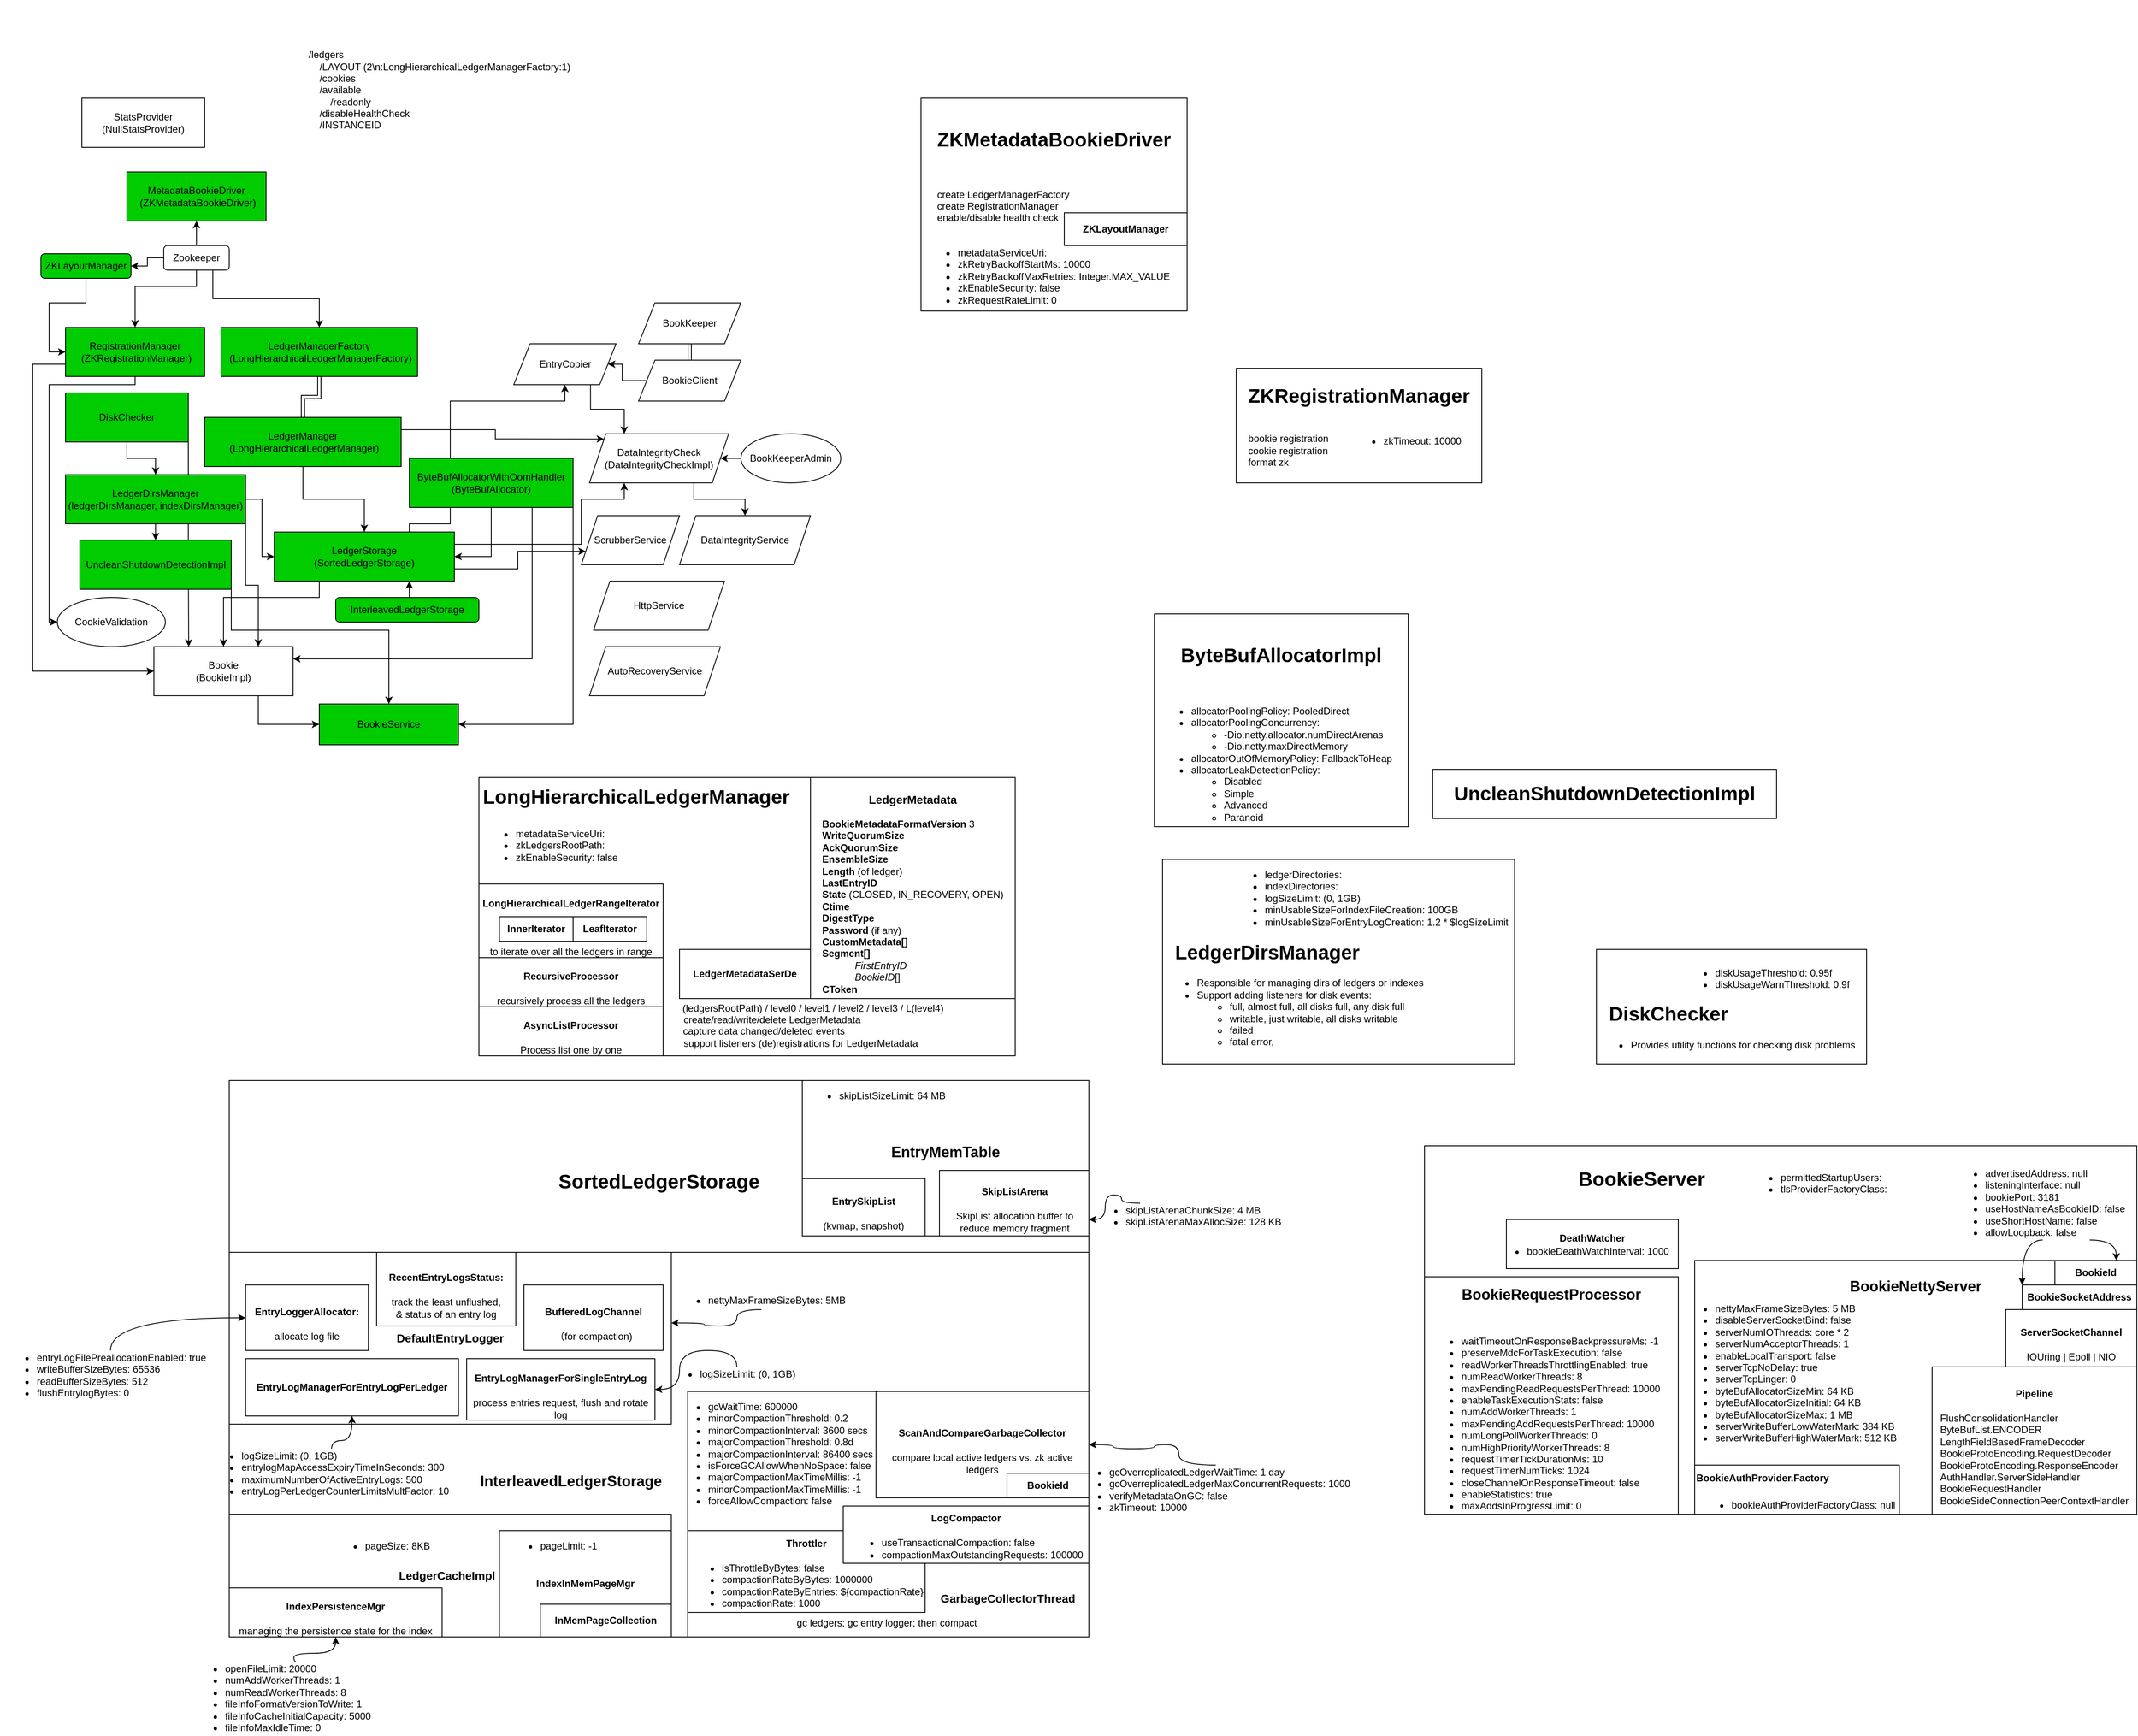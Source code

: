 <mxfile version="21.6.6" type="github">
  <diagram name="Page-1" id="82Kx7SFXTsUjgZJkPYat">
    <mxGraphModel dx="2604" dy="1112" grid="1" gridSize="10" guides="1" tooltips="1" connect="1" arrows="1" fold="1" page="1" pageScale="1" pageWidth="850" pageHeight="1100" math="0" shadow="0">
      <root>
        <mxCell id="0" />
        <mxCell id="1" parent="0" />
        <mxCell id="IuIAINy-iGvJOmIpRtRl-4" value="&lt;h1&gt;&lt;br&gt;&lt;/h1&gt;&lt;h1&gt;&lt;br&gt;&lt;/h1&gt;&lt;h1&gt;&amp;nbsp; LedgerDirsManager&lt;/h1&gt;&lt;ul&gt;&lt;li style=&quot;&quot;&gt;&lt;span style=&quot;background-color: initial;&quot;&gt;Responsible for managing dirs of ledgers or indexes&lt;/span&gt;&lt;/li&gt;&lt;li style=&quot;&quot;&gt;&lt;span style=&quot;background-color: initial;&quot;&gt;Support adding listeners for disk events:&amp;nbsp;&lt;/span&gt;&lt;/li&gt;&lt;ul&gt;&lt;li style=&quot;&quot;&gt;&lt;span style=&quot;background-color: initial;&quot;&gt;full, almost full, all disks full, any disk full&lt;/span&gt;&lt;/li&gt;&lt;li style=&quot;&quot;&gt;&lt;span style=&quot;background-color: initial;&quot;&gt;writable, just writable, all disks writable&lt;/span&gt;&lt;/li&gt;&lt;li style=&quot;&quot;&gt;&lt;span style=&quot;background-color: initial;&quot;&gt;failed&lt;/span&gt;&lt;/li&gt;&lt;li style=&quot;&quot;&gt;&lt;span style=&quot;background-color: initial;&quot;&gt;fatal error,&lt;/span&gt;&lt;/li&gt;&lt;/ul&gt;&lt;/ul&gt;&lt;div style=&quot;&quot;&gt;&lt;/div&gt;&lt;div&gt;&lt;br&gt;&lt;/div&gt;" style="rounded=0;whiteSpace=wrap;html=1;align=left;" parent="1" vertex="1">
          <mxGeometry x="1400" y="1060" width="430" height="250" as="geometry" />
        </mxCell>
        <mxCell id="eW-7QwMUKh0zITxYbxeM-1" value="&lt;h1 style=&quot;text-align: left;&quot;&gt;BookieServer&lt;/h1&gt;&lt;div&gt;&lt;br&gt;&lt;/div&gt;&lt;h1 style=&quot;text-align: left;&quot;&gt;&lt;br&gt;&lt;/h1&gt;&lt;h1 style=&quot;text-align: left;&quot;&gt;&amp;nbsp; &amp;nbsp; &amp;nbsp; &amp;nbsp; &amp;nbsp; &amp;nbsp; &amp;nbsp; &amp;nbsp; &amp;nbsp; &amp;nbsp; &amp;nbsp; &amp;nbsp; &amp;nbsp; &amp;nbsp; &amp;nbsp; &amp;nbsp; &amp;nbsp; &amp;nbsp; &amp;nbsp; &amp;nbsp; &amp;nbsp; &amp;nbsp; &amp;nbsp; &amp;nbsp; &amp;nbsp; &amp;nbsp; &amp;nbsp; &amp;nbsp; &amp;nbsp; &amp;nbsp; &amp;nbsp; &amp;nbsp; &amp;nbsp; &amp;nbsp; &amp;nbsp; &amp;nbsp; &amp;nbsp; &amp;nbsp; &amp;nbsp; &amp;nbsp; &amp;nbsp; &amp;nbsp; &amp;nbsp; &amp;nbsp; &amp;nbsp; &amp;nbsp; &amp;nbsp; &amp;nbsp; &amp;nbsp; &amp;nbsp; &amp;nbsp;&amp;nbsp;&lt;/h1&gt;&lt;h1&gt;&lt;br&gt;&lt;/h1&gt;&lt;h1&gt;&lt;br&gt;&lt;br&gt;&lt;br&gt;&lt;br&gt;&lt;/h1&gt;&lt;span style=&quot;background-color: initial;&quot;&gt;&lt;div style=&quot;text-align: center;&quot;&gt;&lt;span style=&quot;background-color: initial;&quot;&gt;&amp;nbsp; &amp;nbsp; &amp;nbsp; &amp;nbsp; &amp;nbsp; &amp;nbsp; &amp;nbsp; &amp;nbsp; &amp;nbsp; &amp;nbsp; &amp;nbsp; &amp;nbsp; &amp;nbsp; &amp;nbsp; &amp;nbsp; &amp;nbsp; &amp;nbsp; &amp;nbsp; &amp;nbsp; &amp;nbsp; &amp;nbsp; &amp;nbsp; &amp;nbsp; &amp;nbsp; &amp;nbsp;&lt;/span&gt;&lt;/div&gt;&lt;div style=&quot;text-align: center;&quot;&gt;&lt;span style=&quot;background-color: initial;&quot;&gt;&amp;nbsp; &amp;nbsp; &amp;nbsp; &amp;nbsp; &amp;nbsp; &amp;nbsp; &amp;nbsp; &amp;nbsp; &amp;nbsp; &amp;nbsp; &amp;nbsp; &amp;nbsp; &amp;nbsp; &amp;nbsp; &amp;nbsp; &amp;nbsp; &amp;nbsp; &amp;nbsp; &amp;nbsp; &amp;nbsp; &amp;nbsp; &amp;nbsp; &amp;nbsp; &amp;nbsp;&amp;nbsp;&lt;/span&gt;&lt;/div&gt;&lt;div style=&quot;text-align: center;&quot;&gt;&lt;br&gt;&lt;/div&gt;&lt;div style=&quot;text-align: center;&quot;&gt;&lt;br&gt;&lt;/div&gt;&lt;/span&gt;&lt;span style=&quot;background-color: initial;&quot;&gt;&lt;div style=&quot;text-align: center;&quot;&gt;&lt;font style=&quot;background-color: initial;&quot;&gt;&lt;br&gt;&lt;/font&gt;&lt;/div&gt;&lt;/span&gt;" style="rounded=0;whiteSpace=wrap;html=1;fillColor=#FFFFFF;align=right;" parent="1" vertex="1">
          <mxGeometry x="1720" y="1410" width="870" height="450" as="geometry" />
        </mxCell>
        <mxCell id="eW-7QwMUKh0zITxYbxeM-8" value="&lt;ul style=&quot;border-color: var(--border-color);&quot;&gt;&lt;li style=&quot;border-color: var(--border-color);&quot;&gt;&lt;span style=&quot;background-color: initial;&quot;&gt;advertisedAddress: null&lt;/span&gt;&lt;/li&gt;&lt;li style=&quot;border-color: var(--border-color);&quot;&gt;listeningInterface: null&lt;/li&gt;&lt;li style=&quot;border-color: var(--border-color);&quot;&gt;bookiePort: 3181&lt;/li&gt;&lt;li style=&quot;border-color: var(--border-color);&quot;&gt;useHostNameAsBookieID: false&lt;br&gt;&lt;/li&gt;&lt;li style=&quot;border-color: var(--border-color);&quot;&gt;useShortHostName: false&lt;br&gt;&lt;/li&gt;&lt;li style=&quot;border-color: var(--border-color);&quot;&gt;allowLoopback: false&lt;br&gt;&lt;/li&gt;&lt;/ul&gt;" style="text;html=1;strokeColor=none;fillColor=none;spacing=5;spacingTop=-20;whiteSpace=wrap;overflow=hidden;rounded=0;" parent="1" vertex="1">
          <mxGeometry x="2360" y="1435" width="230" height="90" as="geometry" />
        </mxCell>
        <mxCell id="SP-9jFPUUWnKPtcvfwCZ-12" value="&lt;h1&gt;&lt;br&gt;SortedLedgerStorage&lt;span style=&quot;background-color: initial; font-weight: normal;&quot;&gt;&lt;br&gt;&lt;/span&gt;&lt;span style=&quot;background-color: initial; font-weight: normal;&quot;&gt;&lt;br&gt;&lt;/span&gt;&lt;span style=&quot;background-color: initial; font-weight: normal;&quot;&gt;&lt;br&gt;&lt;/span&gt;&lt;span style=&quot;background-color: initial; font-weight: normal;&quot;&gt;&lt;br&gt;&lt;/span&gt;&lt;span style=&quot;background-color: initial; font-weight: normal;&quot;&gt;&lt;br&gt;&lt;/span&gt;&lt;span style=&quot;background-color: initial; font-weight: normal;&quot;&gt;&lt;br&gt;&lt;/span&gt;&lt;span style=&quot;background-color: initial; font-weight: normal;&quot;&gt;&lt;br&gt;&lt;/span&gt;&lt;span style=&quot;background-color: initial; font-weight: normal;&quot;&gt;&lt;br&gt;&lt;/span&gt;&lt;span style=&quot;background-color: initial; font-weight: normal;&quot;&gt;&lt;br&gt;&lt;/span&gt;&lt;span style=&quot;background-color: initial; font-weight: normal;&quot;&gt;&lt;br&gt;&lt;/span&gt;&lt;span style=&quot;background-color: initial; font-weight: normal;&quot;&gt;&lt;br&gt;&lt;/span&gt;&lt;span style=&quot;background-color: initial; font-weight: normal;&quot;&gt;&lt;br&gt;&lt;/span&gt;&lt;span style=&quot;background-color: initial; font-weight: normal;&quot;&gt;&lt;br&gt;&lt;/span&gt;&lt;span style=&quot;background-color: initial; font-weight: normal;&quot;&gt;&lt;br&gt;&lt;/span&gt;&lt;span style=&quot;background-color: initial; font-weight: normal;&quot;&gt;&lt;br&gt;&lt;/span&gt;&lt;span style=&quot;background-color: initial; font-weight: normal;&quot;&gt;&lt;br&gt;&lt;/span&gt;&lt;span style=&quot;background-color: initial; font-weight: normal;&quot;&gt;&amp;nbsp; &amp;nbsp; &amp;nbsp; &amp;nbsp; &amp;nbsp; &amp;nbsp; &amp;nbsp; &amp;nbsp; &amp;nbsp; &amp;nbsp; &amp;nbsp; &amp;nbsp; &amp;nbsp; &amp;nbsp; &amp;nbsp; &amp;nbsp; &amp;nbsp; &amp;nbsp; &amp;nbsp; &amp;nbsp; &amp;nbsp; &amp;nbsp;&lt;/span&gt;&lt;/h1&gt;" style="rounded=0;whiteSpace=wrap;html=1;fillColor=#FFFFFF;" parent="1" vertex="1">
          <mxGeometry x="260" y="1330" width="1050" height="680" as="geometry" />
        </mxCell>
        <mxCell id="SP-9jFPUUWnKPtcvfwCZ-10" value="&lt;h2&gt;EntryMemTable&lt;/h2&gt;&lt;div&gt;&lt;br&gt;&lt;/div&gt;" style="rounded=0;whiteSpace=wrap;html=1;" parent="1" vertex="1">
          <mxGeometry x="960" y="1330" width="350" height="190" as="geometry" />
        </mxCell>
        <mxCell id="SP-9jFPUUWnKPtcvfwCZ-3" value="&lt;h4&gt;&lt;br&gt;&lt;/h4&gt;&lt;h4&gt;&lt;br&gt;&lt;/h4&gt;&lt;div&gt;&lt;br&gt;&lt;/div&gt;&lt;h2&gt;InterleavedLedgerStorage&lt;span style=&quot;background-color: initial; font-weight: normal;&quot;&gt;&amp;nbsp; &amp;nbsp; &amp;nbsp; &amp;nbsp; &amp;nbsp; &amp;nbsp; &amp;nbsp; &amp;nbsp; &amp;nbsp; &amp;nbsp; &amp;nbsp; &amp;nbsp; &amp;nbsp; &amp;nbsp; &amp;nbsp; &amp;nbsp; &amp;nbsp; &amp;nbsp; &amp;nbsp; &amp;nbsp; &amp;nbsp; &amp;nbsp;&lt;/span&gt;&lt;/h2&gt;" style="rounded=0;whiteSpace=wrap;html=1;" parent="1" vertex="1">
          <mxGeometry x="260" y="1540" width="1050" height="470" as="geometry" />
        </mxCell>
        <mxCell id="hu-qMKRF-XqZj4bKmKp9-4" value="&lt;h4&gt;&lt;br&gt;&lt;/h4&gt;&lt;div&gt;&lt;br&gt;&lt;/div&gt;&lt;div&gt;&lt;br&gt;&lt;/div&gt;&lt;div&gt;&lt;br&gt;&lt;/div&gt;&lt;div&gt;&lt;br&gt;&lt;/div&gt;&lt;div&gt;&lt;br&gt;&lt;/div&gt;&lt;div&gt;&lt;br&gt;&lt;/div&gt;&lt;div&gt;&lt;br&gt;&lt;/div&gt;&lt;div&gt;&lt;br&gt;&lt;/div&gt;&lt;div&gt;&lt;br&gt;&lt;/div&gt;&lt;div&gt;&lt;br&gt;&lt;/div&gt;&lt;h3&gt;&amp;nbsp; &amp;nbsp; &amp;nbsp; &amp;nbsp; &amp;nbsp; &amp;nbsp; &amp;nbsp; &amp;nbsp; &amp;nbsp; &amp;nbsp; &amp;nbsp; &amp;nbsp; &amp;nbsp; &amp;nbsp; &amp;nbsp; &amp;nbsp; &amp;nbsp; &amp;nbsp; &amp;nbsp; &amp;nbsp; &amp;nbsp; &amp;nbsp; &amp;nbsp; &amp;nbsp; &amp;nbsp; &amp;nbsp; &amp;nbsp; &amp;nbsp; &amp;nbsp; &amp;nbsp; &amp;nbsp; &amp;nbsp; &amp;nbsp; &amp;nbsp; &amp;nbsp; &amp;nbsp; &amp;nbsp; &amp;nbsp; &amp;nbsp; &amp;nbsp; &amp;nbsp; &amp;nbsp; &amp;nbsp; &amp;nbsp; &amp;nbsp; &amp;nbsp; &amp;nbsp; &amp;nbsp; &amp;nbsp; &amp;nbsp; &amp;nbsp; &amp;nbsp;&amp;nbsp;&lt;/h3&gt;&lt;h3&gt;&amp;nbsp; &amp;nbsp; &amp;nbsp; &amp;nbsp; &amp;nbsp; &amp;nbsp; &amp;nbsp; &amp;nbsp; &amp;nbsp; &amp;nbsp; &amp;nbsp; &amp;nbsp; &amp;nbsp; &amp;nbsp; &amp;nbsp; &amp;nbsp; &amp;nbsp; &amp;nbsp; &amp;nbsp; &amp;nbsp; &amp;nbsp; &amp;nbsp; &amp;nbsp; &amp;nbsp; &amp;nbsp; &amp;nbsp; &amp;nbsp; &amp;nbsp; &amp;nbsp; &amp;nbsp; &amp;nbsp; &amp;nbsp; &amp;nbsp; &amp;nbsp; &amp;nbsp; &amp;nbsp; &amp;nbsp; &amp;nbsp;GarbageCollectorThread&lt;/h3&gt;&lt;div&gt;gc ledgers; gc entry logger; then compact&amp;nbsp;&lt;/div&gt;" style="rounded=0;whiteSpace=wrap;html=1;" parent="1" vertex="1">
          <mxGeometry x="820" y="1710" width="490" height="300" as="geometry" />
        </mxCell>
        <mxCell id="hu-qMKRF-XqZj4bKmKp9-1" value="&lt;h4&gt;ScanAndCompareGarbageCollector&lt;/h4&gt;&lt;div&gt;compare local active ledgers vs. zk active ledgers&lt;/div&gt;" style="rounded=0;whiteSpace=wrap;html=1;" parent="1" vertex="1">
          <mxGeometry x="1050" y="1710" width="260" height="130" as="geometry" />
        </mxCell>
        <mxCell id="z9ph_xznk2FThED17DT3-7" value="&lt;h3&gt;DefaultEntryLogger&lt;/h3&gt;" style="rounded=0;whiteSpace=wrap;html=1;" parent="1" vertex="1">
          <mxGeometry x="260" y="1540" width="540" height="210" as="geometry" />
        </mxCell>
        <mxCell id="iu4JL6hjBt67AG2MAdG2-46" style="edgeStyle=orthogonalEdgeStyle;rounded=0;orthogonalLoop=1;jettySize=auto;html=1;exitX=0.75;exitY=1;exitDx=0;exitDy=0;entryX=0.25;entryY=0;entryDx=0;entryDy=0;" parent="1" source="iu4JL6hjBt67AG2MAdG2-36" target="iu4JL6hjBt67AG2MAdG2-43" edge="1">
          <mxGeometry relative="1" as="geometry" />
        </mxCell>
        <mxCell id="iu4JL6hjBt67AG2MAdG2-45" style="edgeStyle=orthogonalEdgeStyle;rounded=0;orthogonalLoop=1;jettySize=auto;html=1;exitX=1;exitY=0.25;exitDx=0;exitDy=0;entryX=0.25;entryY=1;entryDx=0;entryDy=0;" parent="1" source="iu4JL6hjBt67AG2MAdG2-2" target="iu4JL6hjBt67AG2MAdG2-43" edge="1">
          <mxGeometry relative="1" as="geometry">
            <Array as="points">
              <mxPoint x="690" y="675" />
              <mxPoint x="690" y="620" />
              <mxPoint x="743" y="620" />
            </Array>
          </mxGeometry>
        </mxCell>
        <mxCell id="iu4JL6hjBt67AG2MAdG2-37" style="edgeStyle=orthogonalEdgeStyle;rounded=0;orthogonalLoop=1;jettySize=auto;html=1;exitX=0.75;exitY=0;exitDx=0;exitDy=0;entryX=0.5;entryY=1;entryDx=0;entryDy=0;" parent="1" source="iu4JL6hjBt67AG2MAdG2-2" target="iu4JL6hjBt67AG2MAdG2-36" edge="1">
          <mxGeometry relative="1" as="geometry">
            <Array as="points">
              <mxPoint x="480" y="650" />
              <mxPoint x="530" y="650" />
              <mxPoint x="530" y="500" />
              <mxPoint x="670" y="500" />
            </Array>
          </mxGeometry>
        </mxCell>
        <mxCell id="CwB2cmDh5bo-2nJxtTwJ-1" value="StatsProvider (NullStatsProvider)" style="rounded=0;whiteSpace=wrap;html=1;" parent="1" vertex="1">
          <mxGeometry x="80" y="130" width="150" height="60" as="geometry" />
        </mxCell>
        <mxCell id="CwB2cmDh5bo-2nJxtTwJ-2" value="MetadataBookieDriver&lt;br&gt;&amp;nbsp;(ZKMetadataBookieDriver&lt;span style=&quot;background-color: initial;&quot;&gt;)&lt;/span&gt;" style="rounded=0;whiteSpace=wrap;html=1;fillColor=#00CC00;" parent="1" vertex="1">
          <mxGeometry x="135" y="220" width="170" height="60" as="geometry" />
        </mxCell>
        <mxCell id="ft-VFnhlPFLqep18iLet-1" style="edgeStyle=orthogonalEdgeStyle;rounded=0;orthogonalLoop=1;jettySize=auto;html=1;exitX=0.5;exitY=0;exitDx=0;exitDy=0;" parent="1" source="CwB2cmDh5bo-2nJxtTwJ-4" target="CwB2cmDh5bo-2nJxtTwJ-2" edge="1">
          <mxGeometry relative="1" as="geometry" />
        </mxCell>
        <mxCell id="ft-VFnhlPFLqep18iLet-2" style="edgeStyle=orthogonalEdgeStyle;rounded=0;orthogonalLoop=1;jettySize=auto;html=1;exitX=0;exitY=0.5;exitDx=0;exitDy=0;entryX=1;entryY=0.5;entryDx=0;entryDy=0;" parent="1" source="CwB2cmDh5bo-2nJxtTwJ-4" target="CwB2cmDh5bo-2nJxtTwJ-9" edge="1">
          <mxGeometry relative="1" as="geometry" />
        </mxCell>
        <mxCell id="ft-VFnhlPFLqep18iLet-3" style="edgeStyle=orthogonalEdgeStyle;rounded=0;orthogonalLoop=1;jettySize=auto;html=1;exitX=0.5;exitY=1;exitDx=0;exitDy=0;entryX=0.5;entryY=0;entryDx=0;entryDy=0;" parent="1" source="CwB2cmDh5bo-2nJxtTwJ-4" target="CwB2cmDh5bo-2nJxtTwJ-7" edge="1">
          <mxGeometry relative="1" as="geometry">
            <Array as="points">
              <mxPoint x="220" y="360" />
            </Array>
          </mxGeometry>
        </mxCell>
        <mxCell id="ft-VFnhlPFLqep18iLet-7" style="edgeStyle=orthogonalEdgeStyle;rounded=0;orthogonalLoop=1;jettySize=auto;html=1;exitX=0.75;exitY=1;exitDx=0;exitDy=0;" parent="1" source="CwB2cmDh5bo-2nJxtTwJ-4" target="CwB2cmDh5bo-2nJxtTwJ-10" edge="1">
          <mxGeometry relative="1" as="geometry" />
        </mxCell>
        <mxCell id="CwB2cmDh5bo-2nJxtTwJ-4" value="Zookeeper" style="rounded=1;whiteSpace=wrap;html=1;" parent="1" vertex="1">
          <mxGeometry x="180" y="310" width="80" height="30" as="geometry" />
        </mxCell>
        <mxCell id="iu4JL6hjBt67AG2MAdG2-13" style="edgeStyle=orthogonalEdgeStyle;rounded=0;orthogonalLoop=1;jettySize=auto;html=1;exitX=0.5;exitY=1;exitDx=0;exitDy=0;entryX=0;entryY=0.5;entryDx=0;entryDy=0;" parent="1" source="CwB2cmDh5bo-2nJxtTwJ-7" target="iu4JL6hjBt67AG2MAdG2-12" edge="1">
          <mxGeometry relative="1" as="geometry">
            <Array as="points">
              <mxPoint x="145" y="480" />
              <mxPoint x="40" y="480" />
              <mxPoint x="40" y="770" />
            </Array>
          </mxGeometry>
        </mxCell>
        <mxCell id="iu4JL6hjBt67AG2MAdG2-15" style="edgeStyle=orthogonalEdgeStyle;rounded=0;orthogonalLoop=1;jettySize=auto;html=1;exitX=0;exitY=0.75;exitDx=0;exitDy=0;entryX=0;entryY=0.5;entryDx=0;entryDy=0;" parent="1" source="CwB2cmDh5bo-2nJxtTwJ-7" target="iu4JL6hjBt67AG2MAdG2-14" edge="1">
          <mxGeometry relative="1" as="geometry">
            <Array as="points">
              <mxPoint x="20" y="455" />
              <mxPoint x="20" y="830" />
            </Array>
          </mxGeometry>
        </mxCell>
        <mxCell id="CwB2cmDh5bo-2nJxtTwJ-7" value="RegistrationManager&lt;br&gt;&amp;nbsp;(ZKRegistrationManager&lt;span style=&quot;background-color: initial;&quot;&gt;)&lt;/span&gt;" style="rounded=0;whiteSpace=wrap;html=1;fillColor=#00CC00;" parent="1" vertex="1">
          <mxGeometry x="60" y="410" width="170" height="60" as="geometry" />
        </mxCell>
        <mxCell id="CwB2cmDh5bo-2nJxtTwJ-8" value="/ledgers&lt;br&gt;&lt;span style=&quot;&quot;&gt;&lt;span style=&quot;&quot;&gt;&amp;nbsp;&amp;nbsp;&amp;nbsp;&amp;nbsp;&lt;/span&gt;&lt;/span&gt;/LAYOUT (2\n:LongHierarchicalLedgerManagerFactory:1)&lt;br&gt;&lt;span style=&quot;&quot;&gt;&lt;span style=&quot;&quot;&gt;&amp;nbsp;&amp;nbsp;&amp;nbsp;&amp;nbsp;&lt;/span&gt;&lt;/span&gt;/cookies&lt;br&gt;&lt;span style=&quot;&quot;&gt;&lt;span style=&quot;&quot;&gt;&amp;nbsp;&amp;nbsp;&amp;nbsp;&amp;nbsp;&lt;/span&gt;&lt;/span&gt;/available&lt;br&gt;&lt;span style=&quot;&quot;&gt;&lt;span style=&quot;&quot;&gt;&lt;span style=&quot;&quot;&gt;&amp;nbsp;&amp;nbsp;&amp;nbsp;&amp;nbsp;&lt;/span&gt;&lt;/span&gt;&lt;span style=&quot;&quot;&gt;&lt;span style=&quot;&quot;&gt;&amp;nbsp;&amp;nbsp;&amp;nbsp;&amp;nbsp;/&lt;/span&gt;&lt;/span&gt;&lt;/span&gt;readonly&lt;br&gt;&amp;nbsp; &amp;nbsp; /disableHealthCheck&lt;br&gt;&amp;nbsp; &amp;nbsp; /INSTANCEID" style="text;strokeColor=none;align=left;fillColor=none;html=1;verticalAlign=middle;whiteSpace=wrap;rounded=0;" parent="1" vertex="1">
          <mxGeometry x="355" y="10" width="345" height="220" as="geometry" />
        </mxCell>
        <mxCell id="ft-VFnhlPFLqep18iLet-5" style="edgeStyle=orthogonalEdgeStyle;rounded=0;orthogonalLoop=1;jettySize=auto;html=1;exitX=0.5;exitY=1;exitDx=0;exitDy=0;entryX=0;entryY=0.5;entryDx=0;entryDy=0;" parent="1" source="CwB2cmDh5bo-2nJxtTwJ-9" target="CwB2cmDh5bo-2nJxtTwJ-7" edge="1">
          <mxGeometry relative="1" as="geometry" />
        </mxCell>
        <mxCell id="CwB2cmDh5bo-2nJxtTwJ-9" value="ZKLayourManager" style="rounded=1;whiteSpace=wrap;html=1;fillColor=#00CC00;" parent="1" vertex="1">
          <mxGeometry x="30" y="320" width="110" height="30" as="geometry" />
        </mxCell>
        <mxCell id="ft-VFnhlPFLqep18iLet-9" style="edgeStyle=orthogonalEdgeStyle;rounded=0;orthogonalLoop=1;jettySize=auto;html=1;exitX=0.5;exitY=1;exitDx=0;exitDy=0;entryX=0.5;entryY=0;entryDx=0;entryDy=0;shape=link;" parent="1" source="CwB2cmDh5bo-2nJxtTwJ-10" target="ft-VFnhlPFLqep18iLet-8" edge="1">
          <mxGeometry relative="1" as="geometry" />
        </mxCell>
        <mxCell id="CwB2cmDh5bo-2nJxtTwJ-10" value="LedgerManagerFactory&lt;br&gt;&amp;nbsp;(LongHierarchicalLedgerManagerFactory&lt;span style=&quot;background-color: initial;&quot;&gt;)&lt;/span&gt;" style="rounded=0;whiteSpace=wrap;html=1;fillColor=#00CC00;" parent="1" vertex="1">
          <mxGeometry x="250" y="410" width="240" height="60" as="geometry" />
        </mxCell>
        <mxCell id="iu4JL6hjBt67AG2MAdG2-4" style="edgeStyle=orthogonalEdgeStyle;rounded=0;orthogonalLoop=1;jettySize=auto;html=1;exitX=0.5;exitY=1;exitDx=0;exitDy=0;" parent="1" source="ft-VFnhlPFLqep18iLet-8" target="iu4JL6hjBt67AG2MAdG2-2" edge="1">
          <mxGeometry relative="1" as="geometry" />
        </mxCell>
        <mxCell id="iu4JL6hjBt67AG2MAdG2-44" style="edgeStyle=orthogonalEdgeStyle;rounded=0;orthogonalLoop=1;jettySize=auto;html=1;exitX=1;exitY=0.25;exitDx=0;exitDy=0;entryX=0;entryY=0;entryDx=0;entryDy=0;" parent="1" source="ft-VFnhlPFLqep18iLet-8" target="iu4JL6hjBt67AG2MAdG2-43" edge="1">
          <mxGeometry relative="1" as="geometry" />
        </mxCell>
        <mxCell id="ft-VFnhlPFLqep18iLet-8" value="LedgerManager&lt;br&gt;&amp;nbsp;(LongHierarchicalLedgerManager&lt;span style=&quot;background-color: initial;&quot;&gt;)&lt;/span&gt;" style="rounded=0;whiteSpace=wrap;html=1;fillColor=#00CC00;" parent="1" vertex="1">
          <mxGeometry x="230" y="520" width="240" height="60" as="geometry" />
        </mxCell>
        <mxCell id="ft-VFnhlPFLqep18iLet-12" style="edgeStyle=orthogonalEdgeStyle;rounded=0;orthogonalLoop=1;jettySize=auto;html=1;exitX=0.5;exitY=1;exitDx=0;exitDy=0;entryX=0.5;entryY=0;entryDx=0;entryDy=0;" parent="1" source="ft-VFnhlPFLqep18iLet-10" target="ft-VFnhlPFLqep18iLet-11" edge="1">
          <mxGeometry relative="1" as="geometry" />
        </mxCell>
        <mxCell id="iu4JL6hjBt67AG2MAdG2-17" style="edgeStyle=orthogonalEdgeStyle;rounded=0;orthogonalLoop=1;jettySize=auto;html=1;exitX=1;exitY=1;exitDx=0;exitDy=0;entryX=0.25;entryY=0;entryDx=0;entryDy=0;" parent="1" source="ft-VFnhlPFLqep18iLet-10" target="iu4JL6hjBt67AG2MAdG2-14" edge="1">
          <mxGeometry relative="1" as="geometry" />
        </mxCell>
        <mxCell id="ft-VFnhlPFLqep18iLet-10" value="DiskChecker" style="rounded=0;whiteSpace=wrap;html=1;fillColor=#00CC00;" parent="1" vertex="1">
          <mxGeometry x="60" y="490" width="150" height="60" as="geometry" />
        </mxCell>
        <mxCell id="ft-VFnhlPFLqep18iLet-15" style="edgeStyle=orthogonalEdgeStyle;rounded=0;orthogonalLoop=1;jettySize=auto;html=1;exitX=0.5;exitY=1;exitDx=0;exitDy=0;entryX=0.5;entryY=0;entryDx=0;entryDy=0;" parent="1" source="ft-VFnhlPFLqep18iLet-11" target="ft-VFnhlPFLqep18iLet-14" edge="1">
          <mxGeometry relative="1" as="geometry" />
        </mxCell>
        <mxCell id="iu4JL6hjBt67AG2MAdG2-3" style="edgeStyle=orthogonalEdgeStyle;rounded=0;orthogonalLoop=1;jettySize=auto;html=1;exitX=1;exitY=0.5;exitDx=0;exitDy=0;entryX=0;entryY=0.5;entryDx=0;entryDy=0;" parent="1" source="ft-VFnhlPFLqep18iLet-11" target="iu4JL6hjBt67AG2MAdG2-2" edge="1">
          <mxGeometry relative="1" as="geometry">
            <Array as="points">
              <mxPoint x="300" y="620" />
              <mxPoint x="300" y="690" />
            </Array>
          </mxGeometry>
        </mxCell>
        <mxCell id="iu4JL6hjBt67AG2MAdG2-18" style="edgeStyle=orthogonalEdgeStyle;rounded=0;orthogonalLoop=1;jettySize=auto;html=1;exitX=1;exitY=1;exitDx=0;exitDy=0;entryX=0.75;entryY=0;entryDx=0;entryDy=0;" parent="1" source="ft-VFnhlPFLqep18iLet-11" target="iu4JL6hjBt67AG2MAdG2-14" edge="1">
          <mxGeometry relative="1" as="geometry" />
        </mxCell>
        <mxCell id="ft-VFnhlPFLqep18iLet-11" value="LedgerDirsManager&lt;br&gt;(ledgerDirsManager,&amp;nbsp;indexDirsManager&lt;span style=&quot;background-color: initial;&quot;&gt;)&lt;/span&gt;" style="rounded=0;whiteSpace=wrap;html=1;fillColor=#00CC00;" parent="1" vertex="1">
          <mxGeometry x="60" y="590" width="220" height="60" as="geometry" />
        </mxCell>
        <mxCell id="iu4JL6hjBt67AG2MAdG2-5" style="edgeStyle=orthogonalEdgeStyle;rounded=0;orthogonalLoop=1;jettySize=auto;html=1;exitX=0.5;exitY=1;exitDx=0;exitDy=0;entryX=1;entryY=0.5;entryDx=0;entryDy=0;" parent="1" source="ft-VFnhlPFLqep18iLet-13" target="iu4JL6hjBt67AG2MAdG2-2" edge="1">
          <mxGeometry relative="1" as="geometry">
            <mxPoint x="680" y="830" as="targetPoint" />
            <Array as="points">
              <mxPoint x="580" y="690" />
            </Array>
          </mxGeometry>
        </mxCell>
        <mxCell id="iu4JL6hjBt67AG2MAdG2-19" style="edgeStyle=orthogonalEdgeStyle;rounded=0;orthogonalLoop=1;jettySize=auto;html=1;exitX=0.75;exitY=1;exitDx=0;exitDy=0;entryX=1;entryY=0.25;entryDx=0;entryDy=0;" parent="1" source="ft-VFnhlPFLqep18iLet-13" target="iu4JL6hjBt67AG2MAdG2-14" edge="1">
          <mxGeometry relative="1" as="geometry" />
        </mxCell>
        <mxCell id="iu4JL6hjBt67AG2MAdG2-23" style="edgeStyle=orthogonalEdgeStyle;rounded=0;orthogonalLoop=1;jettySize=auto;html=1;exitX=1;exitY=1;exitDx=0;exitDy=0;entryX=1;entryY=0.5;entryDx=0;entryDy=0;" parent="1" source="ft-VFnhlPFLqep18iLet-13" target="iu4JL6hjBt67AG2MAdG2-21" edge="1">
          <mxGeometry relative="1" as="geometry" />
        </mxCell>
        <mxCell id="ft-VFnhlPFLqep18iLet-13" value="ByteBufAllocatorWithOomHandler&lt;br&gt;(ByteBufAllocator)" style="rounded=0;whiteSpace=wrap;html=1;fillColor=#00CC00;" parent="1" vertex="1">
          <mxGeometry x="480" y="570" width="200" height="60" as="geometry" />
        </mxCell>
        <mxCell id="iu4JL6hjBt67AG2MAdG2-24" style="edgeStyle=orthogonalEdgeStyle;rounded=0;orthogonalLoop=1;jettySize=auto;html=1;exitX=1;exitY=1;exitDx=0;exitDy=0;entryX=0.5;entryY=0;entryDx=0;entryDy=0;" parent="1" source="ft-VFnhlPFLqep18iLet-14" target="iu4JL6hjBt67AG2MAdG2-21" edge="1">
          <mxGeometry relative="1" as="geometry">
            <Array as="points">
              <mxPoint x="263" y="780" />
              <mxPoint x="455" y="780" />
            </Array>
          </mxGeometry>
        </mxCell>
        <mxCell id="ft-VFnhlPFLqep18iLet-14" value="UncleanShutdownDetectionImpl" style="rounded=0;whiteSpace=wrap;html=1;fillColor=#00CC00;" parent="1" vertex="1">
          <mxGeometry x="77.5" y="670" width="185" height="60" as="geometry" />
        </mxCell>
        <mxCell id="iu4JL6hjBt67AG2MAdG2-16" style="edgeStyle=orthogonalEdgeStyle;rounded=0;orthogonalLoop=1;jettySize=auto;html=1;exitX=0.25;exitY=1;exitDx=0;exitDy=0;entryX=0.5;entryY=0;entryDx=0;entryDy=0;" parent="1" source="iu4JL6hjBt67AG2MAdG2-2" target="iu4JL6hjBt67AG2MAdG2-14" edge="1">
          <mxGeometry relative="1" as="geometry">
            <Array as="points">
              <mxPoint x="370" y="740" />
              <mxPoint x="253" y="740" />
            </Array>
          </mxGeometry>
        </mxCell>
        <mxCell id="iu4JL6hjBt67AG2MAdG2-28" style="edgeStyle=orthogonalEdgeStyle;rounded=0;orthogonalLoop=1;jettySize=auto;html=1;exitX=1;exitY=0.75;exitDx=0;exitDy=0;entryX=0;entryY=0.75;entryDx=0;entryDy=0;" parent="1" source="iu4JL6hjBt67AG2MAdG2-2" target="iu4JL6hjBt67AG2MAdG2-27" edge="1">
          <mxGeometry relative="1" as="geometry" />
        </mxCell>
        <mxCell id="iu4JL6hjBt67AG2MAdG2-2" value="LedgerStorage&lt;br&gt;(SortedLedgerStorage&lt;span style=&quot;background-color: initial;&quot;&gt;)&lt;/span&gt;" style="rounded=0;whiteSpace=wrap;html=1;fillColor=#00CC00;" parent="1" vertex="1">
          <mxGeometry x="315" y="660" width="220" height="60" as="geometry" />
        </mxCell>
        <mxCell id="iu4JL6hjBt67AG2MAdG2-7" value="InterleavedLedgerStorage" style="rounded=1;whiteSpace=wrap;html=1;fillColor=#00CC00;" parent="1" vertex="1">
          <mxGeometry x="390" y="740" width="175" height="30" as="geometry" />
        </mxCell>
        <mxCell id="iu4JL6hjBt67AG2MAdG2-9" style="edgeStyle=orthogonalEdgeStyle;rounded=0;orthogonalLoop=1;jettySize=auto;html=1;exitX=0.5;exitY=0;exitDx=0;exitDy=0;entryX=0.75;entryY=1;entryDx=0;entryDy=0;" parent="1" source="iu4JL6hjBt67AG2MAdG2-7" target="iu4JL6hjBt67AG2MAdG2-2" edge="1">
          <mxGeometry relative="1" as="geometry">
            <mxPoint x="570" y="890" as="sourcePoint" />
            <mxPoint x="478" y="730" as="targetPoint" />
          </mxGeometry>
        </mxCell>
        <mxCell id="iu4JL6hjBt67AG2MAdG2-12" value="CookieValidation" style="ellipse;whiteSpace=wrap;html=1;" parent="1" vertex="1">
          <mxGeometry x="50" y="740" width="132" height="60" as="geometry" />
        </mxCell>
        <mxCell id="iu4JL6hjBt67AG2MAdG2-22" style="edgeStyle=orthogonalEdgeStyle;rounded=0;orthogonalLoop=1;jettySize=auto;html=1;exitX=0.75;exitY=1;exitDx=0;exitDy=0;entryX=0;entryY=0.5;entryDx=0;entryDy=0;" parent="1" source="iu4JL6hjBt67AG2MAdG2-14" target="iu4JL6hjBt67AG2MAdG2-21" edge="1">
          <mxGeometry relative="1" as="geometry" />
        </mxCell>
        <mxCell id="iu4JL6hjBt67AG2MAdG2-14" value="Bookie&lt;br&gt;(BookieImpl&lt;span style=&quot;background-color: initial;&quot;&gt;)&lt;/span&gt;" style="rounded=0;whiteSpace=wrap;html=1;" parent="1" vertex="1">
          <mxGeometry x="168" y="800" width="170" height="60" as="geometry" />
        </mxCell>
        <mxCell id="iu4JL6hjBt67AG2MAdG2-21" value="BookieService" style="rounded=0;whiteSpace=wrap;html=1;fillColor=#00CC00;" parent="1" vertex="1">
          <mxGeometry x="370" y="870" width="170" height="50" as="geometry" />
        </mxCell>
        <mxCell id="iu4JL6hjBt67AG2MAdG2-27" value="ScrubberService" style="shape=parallelogram;perimeter=parallelogramPerimeter;whiteSpace=wrap;html=1;fixedSize=1;" parent="1" vertex="1">
          <mxGeometry x="690" y="640" width="120" height="60" as="geometry" />
        </mxCell>
        <mxCell id="iu4JL6hjBt67AG2MAdG2-31" value="AutoRecoveryService" style="shape=parallelogram;perimeter=parallelogramPerimeter;whiteSpace=wrap;html=1;fixedSize=1;" parent="1" vertex="1">
          <mxGeometry x="700" y="800" width="160" height="60" as="geometry" />
        </mxCell>
        <mxCell id="iu4JL6hjBt67AG2MAdG2-32" value="DataIntegrityService" style="shape=parallelogram;perimeter=parallelogramPerimeter;whiteSpace=wrap;html=1;fixedSize=1;" parent="1" vertex="1">
          <mxGeometry x="810" y="640" width="160" height="60" as="geometry" />
        </mxCell>
        <mxCell id="iu4JL6hjBt67AG2MAdG2-33" value="HttpService" style="shape=parallelogram;perimeter=parallelogramPerimeter;whiteSpace=wrap;html=1;fixedSize=1;" parent="1" vertex="1">
          <mxGeometry x="705" y="720" width="160" height="60" as="geometry" />
        </mxCell>
        <mxCell id="iu4JL6hjBt67AG2MAdG2-40" style="edgeStyle=orthogonalEdgeStyle;shape=link;rounded=0;orthogonalLoop=1;jettySize=auto;html=1;exitX=0.5;exitY=1;exitDx=0;exitDy=0;entryX=0.5;entryY=0;entryDx=0;entryDy=0;entryPerimeter=0;" parent="1" source="iu4JL6hjBt67AG2MAdG2-34" target="iu4JL6hjBt67AG2MAdG2-38" edge="1">
          <mxGeometry relative="1" as="geometry">
            <Array as="points">
              <mxPoint x="830.5" y="440" />
              <mxPoint x="810.5" y="440" />
            </Array>
          </mxGeometry>
        </mxCell>
        <mxCell id="iu4JL6hjBt67AG2MAdG2-34" value="BookKeeper" style="shape=parallelogram;perimeter=parallelogramPerimeter;whiteSpace=wrap;html=1;fixedSize=1;" parent="1" vertex="1">
          <mxGeometry x="760" y="380" width="125" height="50" as="geometry" />
        </mxCell>
        <mxCell id="iu4JL6hjBt67AG2MAdG2-36" value="EntryCopier" style="shape=parallelogram;perimeter=parallelogramPerimeter;whiteSpace=wrap;html=1;fixedSize=1;" parent="1" vertex="1">
          <mxGeometry x="607.5" y="430" width="125" height="50" as="geometry" />
        </mxCell>
        <mxCell id="iu4JL6hjBt67AG2MAdG2-42" style="edgeStyle=orthogonalEdgeStyle;rounded=0;orthogonalLoop=1;jettySize=auto;html=1;exitX=0;exitY=0.5;exitDx=0;exitDy=0;entryX=1;entryY=0.5;entryDx=0;entryDy=0;" parent="1" source="iu4JL6hjBt67AG2MAdG2-38" target="iu4JL6hjBt67AG2MAdG2-36" edge="1">
          <mxGeometry relative="1" as="geometry" />
        </mxCell>
        <mxCell id="iu4JL6hjBt67AG2MAdG2-38" value="BookieClient" style="shape=parallelogram;perimeter=parallelogramPerimeter;whiteSpace=wrap;html=1;fixedSize=1;" parent="1" vertex="1">
          <mxGeometry x="760" y="450" width="125" height="50" as="geometry" />
        </mxCell>
        <mxCell id="iu4JL6hjBt67AG2MAdG2-48" value="" style="edgeStyle=orthogonalEdgeStyle;rounded=0;orthogonalLoop=1;jettySize=auto;html=1;exitX=0;exitY=0.5;exitDx=0;exitDy=0;" parent="1" source="iu4JL6hjBt67AG2MAdG2-47" target="iu4JL6hjBt67AG2MAdG2-43" edge="1">
          <mxGeometry relative="1" as="geometry" />
        </mxCell>
        <mxCell id="iu4JL6hjBt67AG2MAdG2-49" style="edgeStyle=orthogonalEdgeStyle;rounded=0;orthogonalLoop=1;jettySize=auto;html=1;exitX=0.75;exitY=1;exitDx=0;exitDy=0;entryX=0.5;entryY=0;entryDx=0;entryDy=0;" parent="1" source="iu4JL6hjBt67AG2MAdG2-43" target="iu4JL6hjBt67AG2MAdG2-32" edge="1">
          <mxGeometry relative="1" as="geometry" />
        </mxCell>
        <mxCell id="iu4JL6hjBt67AG2MAdG2-43" value="DataIntegrityCheck&lt;br&gt;(DataIntegrityCheckImpl)" style="shape=parallelogram;perimeter=parallelogramPerimeter;whiteSpace=wrap;html=1;fixedSize=1;" parent="1" vertex="1">
          <mxGeometry x="700" y="540" width="170" height="60" as="geometry" />
        </mxCell>
        <mxCell id="iu4JL6hjBt67AG2MAdG2-47" value="BookKeeperAdmin" style="ellipse;whiteSpace=wrap;html=1;" parent="1" vertex="1">
          <mxGeometry x="885" y="540" width="122" height="60" as="geometry" />
        </mxCell>
        <mxCell id="z9ph_xznk2FThED17DT3-1" value="&lt;h4&gt;EntryLoggerAllocator:&lt;/h4&gt;allocate log file" style="rounded=0;whiteSpace=wrap;html=1;" parent="1" vertex="1">
          <mxGeometry x="280" y="1580" width="150" height="80" as="geometry" />
        </mxCell>
        <mxCell id="z9ph_xznk2FThED17DT3-17" style="edgeStyle=orthogonalEdgeStyle;rounded=0;orthogonalLoop=1;jettySize=auto;html=1;exitX=0.5;exitY=0;exitDx=0;exitDy=0;entryX=0;entryY=0.5;entryDx=0;entryDy=0;curved=1;" parent="1" source="z9ph_xznk2FThED17DT3-2" target="z9ph_xznk2FThED17DT3-1" edge="1">
          <mxGeometry relative="1" as="geometry" />
        </mxCell>
        <mxCell id="z9ph_xznk2FThED17DT3-2" value="&lt;ul style=&quot;border-color: var(--border-color);&quot;&gt;&lt;li style=&quot;border-color: var(--border-color);&quot;&gt;entryLogFilePreallocationEnabled: true&lt;/li&gt;&lt;li style=&quot;border-color: var(--border-color);&quot;&gt;&lt;span style=&quot;border-color: var(--border-color); background-color: initial;&quot;&gt;writeBufferSizeBytes: 65536&lt;/span&gt;&lt;/li&gt;&lt;li style=&quot;border-color: var(--border-color);&quot;&gt;&lt;span style=&quot;border-color: var(--border-color); background-color: initial;&quot;&gt;readBufferSizeBytes: 512&lt;/span&gt;&lt;/li&gt;&lt;li style=&quot;border-color: var(--border-color);&quot;&gt;&lt;span style=&quot;border-color: var(--border-color); background-color: initial;&quot;&gt;flushEntrylogBytes: 0&lt;br&gt;&lt;/span&gt;&lt;/li&gt;&lt;/ul&gt;" style="text;html=1;strokeColor=none;fillColor=none;spacing=5;spacingTop=-20;whiteSpace=wrap;overflow=hidden;rounded=0;" parent="1" vertex="1">
          <mxGeometry x="-20" y="1660" width="270" height="60" as="geometry" />
        </mxCell>
        <mxCell id="z9ph_xznk2FThED17DT3-8" value="&lt;h4 style=&quot;text-align: left;&quot;&gt;RecentEntryLogsStatus:&lt;/h4&gt;track the least unflushed,&lt;br&gt;&amp;amp; status of an entry log" style="rounded=0;whiteSpace=wrap;html=1;" parent="1" vertex="1">
          <mxGeometry x="440" y="1540" width="170" height="90" as="geometry" />
        </mxCell>
        <mxCell id="z9ph_xznk2FThED17DT3-9" value="&lt;h4&gt;BufferedLogChannel&lt;/h4&gt;&lt;div&gt;（for compaction)&lt;/div&gt;" style="rounded=0;whiteSpace=wrap;html=1;" parent="1" vertex="1">
          <mxGeometry x="620" y="1580" width="170" height="80" as="geometry" />
        </mxCell>
        <mxCell id="z9ph_xznk2FThED17DT3-16" style="rounded=0;orthogonalLoop=1;jettySize=auto;html=1;entryX=1;entryY=0.5;entryDx=0;entryDy=0;edgeStyle=orthogonalEdgeStyle;curved=1;exitX=0.5;exitY=0;exitDx=0;exitDy=0;" parent="1" source="z9ph_xznk2FThED17DT3-11" target="z9ph_xznk2FThED17DT3-10" edge="1">
          <mxGeometry relative="1" as="geometry">
            <mxPoint x="740" y="1760" as="sourcePoint" />
            <Array as="points">
              <mxPoint x="880" y="1660" />
              <mxPoint x="810" y="1660" />
              <mxPoint x="810" y="1708" />
            </Array>
          </mxGeometry>
        </mxCell>
        <mxCell id="z9ph_xznk2FThED17DT3-10" value="&lt;h4&gt;EntryLogManagerForSingleEntryLog&lt;/h4&gt;&lt;div&gt;process entries request, flush and rotate log&lt;/div&gt;" style="rounded=0;whiteSpace=wrap;html=1;" parent="1" vertex="1">
          <mxGeometry x="550" y="1670" width="230" height="75" as="geometry" />
        </mxCell>
        <mxCell id="z9ph_xznk2FThED17DT3-11" value="&lt;ul style=&quot;border-color: var(--border-color);&quot;&gt;&lt;li style=&quot;border-color: var(--border-color);&quot;&gt;logSizeLimit: (0, 1GB)&lt;/li&gt;&lt;/ul&gt;" style="text;html=1;strokeColor=none;fillColor=none;spacing=5;spacingTop=-20;whiteSpace=wrap;overflow=hidden;rounded=0;" parent="1" vertex="1">
          <mxGeometry x="790" y="1680" width="180" height="20" as="geometry" />
        </mxCell>
        <mxCell id="z9ph_xznk2FThED17DT3-18" style="rounded=0;orthogonalLoop=1;jettySize=auto;html=1;entryX=0.5;entryY=1;entryDx=0;entryDy=0;edgeStyle=orthogonalEdgeStyle;curved=1;exitX=0.5;exitY=0;exitDx=0;exitDy=0;" parent="1" source="z9ph_xznk2FThED17DT3-20" target="z9ph_xznk2FThED17DT3-19" edge="1">
          <mxGeometry relative="1" as="geometry">
            <mxPoint x="430" y="1810" as="sourcePoint" />
            <Array as="points">
              <mxPoint x="385" y="1770" />
              <mxPoint x="410" y="1770" />
            </Array>
          </mxGeometry>
        </mxCell>
        <mxCell id="z9ph_xznk2FThED17DT3-19" value="&lt;h4&gt;EntryLogManagerForEntryLogPerLedger&lt;/h4&gt;" style="rounded=0;whiteSpace=wrap;html=1;" parent="1" vertex="1">
          <mxGeometry x="280" y="1670" width="260" height="70" as="geometry" />
        </mxCell>
        <mxCell id="z9ph_xznk2FThED17DT3-20" value="&lt;ul style=&quot;border-color: var(--border-color);&quot;&gt;&lt;li style=&quot;border-color: var(--border-color);&quot;&gt;logSizeLimit: (0, 1GB)&lt;/li&gt;&lt;li style=&quot;border-color: var(--border-color);&quot;&gt;entrylogMapAccessExpiryTimeInSeconds: 300&lt;br&gt;&lt;/li&gt;&lt;li style=&quot;border-color: var(--border-color);&quot;&gt;maximumNumberOfActiveEntryLogs: 500&lt;br&gt;&lt;/li&gt;&lt;li style=&quot;border-color: var(--border-color);&quot;&gt;entryLogPerLedgerCounterLimitsMultFactor: 10&lt;/li&gt;&lt;/ul&gt;" style="text;html=1;strokeColor=none;fillColor=none;spacing=5;spacingTop=-20;whiteSpace=wrap;overflow=hidden;rounded=0;" parent="1" vertex="1">
          <mxGeometry x="230" y="1780" width="310" height="70" as="geometry" />
        </mxCell>
        <mxCell id="z9ph_xznk2FThED17DT3-21" value="&lt;ul style=&quot;border-color: var(--border-color);&quot;&gt;&lt;li style=&quot;border-color: var(--border-color);&quot;&gt;nettyMaxFrameSizeBytes: 5MB&lt;/li&gt;&lt;/ul&gt;" style="text;html=1;strokeColor=none;fillColor=none;spacing=5;spacingTop=-20;whiteSpace=wrap;overflow=hidden;rounded=0;" parent="1" vertex="1">
          <mxGeometry x="800" y="1590" width="220" height="20" as="geometry" />
        </mxCell>
        <mxCell id="z9ph_xznk2FThED17DT3-22" style="rounded=0;orthogonalLoop=1;jettySize=auto;html=1;entryX=1;entryY=0.411;entryDx=0;entryDy=0;edgeStyle=orthogonalEdgeStyle;curved=1;exitX=0.5;exitY=1;exitDx=0;exitDy=0;entryPerimeter=0;" parent="1" source="z9ph_xznk2FThED17DT3-21" target="z9ph_xznk2FThED17DT3-7" edge="1">
          <mxGeometry relative="1" as="geometry">
            <mxPoint x="844" y="1480" as="sourcePoint" />
            <mxPoint x="797" y="1440" as="targetPoint" />
            <Array as="points">
              <mxPoint x="880" y="1610" />
              <mxPoint x="880" y="1630" />
              <mxPoint x="840" y="1630" />
              <mxPoint x="840" y="1626" />
            </Array>
          </mxGeometry>
        </mxCell>
        <mxCell id="z9ph_xznk2FThED17DT3-23" style="edgeStyle=none;rounded=0;orthogonalLoop=1;jettySize=auto;html=1;exitX=0.5;exitY=0;exitDx=0;exitDy=0;" parent="1" source="z9ph_xznk2FThED17DT3-7" target="z9ph_xznk2FThED17DT3-7" edge="1">
          <mxGeometry relative="1" as="geometry" />
        </mxCell>
        <mxCell id="cNtdtaAnZoBOAQtfdkxb-1" value="&lt;h3&gt;LedgerCacheImpl&amp;nbsp;&amp;nbsp;&lt;/h3&gt;" style="rounded=0;whiteSpace=wrap;html=1;" parent="1" vertex="1">
          <mxGeometry x="260" y="1860" width="540" height="150" as="geometry" />
        </mxCell>
        <mxCell id="cNtdtaAnZoBOAQtfdkxb-2" value="&lt;ul style=&quot;border-color: var(--border-color);&quot;&gt;&lt;li style=&quot;border-color: var(--border-color);&quot;&gt;pageSize: 8KB&lt;/li&gt;&lt;/ul&gt;" style="text;html=1;strokeColor=none;fillColor=none;spacing=5;spacingTop=-20;whiteSpace=wrap;overflow=hidden;rounded=0;" parent="1" vertex="1">
          <mxGeometry x="381" y="1890" width="159" height="20" as="geometry" />
        </mxCell>
        <mxCell id="cNtdtaAnZoBOAQtfdkxb-4" value="&lt;h4&gt;IndexPersistenceMgr&lt;/h4&gt;&lt;div&gt;managing the persistence state for the index&lt;br&gt;&lt;/div&gt;" style="rounded=0;whiteSpace=wrap;html=1;" parent="1" vertex="1">
          <mxGeometry x="260" y="1950" width="260" height="60" as="geometry" />
        </mxCell>
        <mxCell id="cNtdtaAnZoBOAQtfdkxb-5" value="&lt;h4&gt;IndexInMemPageMgr&lt;/h4&gt;" style="rounded=0;whiteSpace=wrap;html=1;" parent="1" vertex="1">
          <mxGeometry x="590" y="1880" width="210" height="130" as="geometry" />
        </mxCell>
        <mxCell id="cNtdtaAnZoBOAQtfdkxb-6" value="&lt;ul style=&quot;border-color: var(--border-color);&quot;&gt;&lt;li style=&quot;border-color: var(--border-color);&quot;&gt;openFileLimit: 20000&lt;/li&gt;&lt;li style=&quot;border-color: var(--border-color);&quot;&gt;numAddWorkerThreads: 1&lt;br&gt;&lt;/li&gt;&lt;li style=&quot;border-color: var(--border-color);&quot;&gt;numReadWorkerThreads: 8&lt;br&gt;&lt;/li&gt;&lt;li style=&quot;border-color: var(--border-color);&quot;&gt;fileInfoFormatVersionToWrite: 1&lt;br&gt;&lt;/li&gt;&lt;li style=&quot;border-color: var(--border-color);&quot;&gt;fileInfoCacheInitialCapacity: 5000&lt;br&gt;&lt;/li&gt;&lt;li style=&quot;border-color: var(--border-color);&quot;&gt;fileInfoMaxIdleTime: 0&lt;/li&gt;&lt;/ul&gt;" style="text;html=1;strokeColor=none;fillColor=none;spacing=5;spacingTop=-20;whiteSpace=wrap;overflow=hidden;rounded=0;" parent="1" vertex="1">
          <mxGeometry x="210" y="2040" width="262.5" height="90" as="geometry" />
        </mxCell>
        <mxCell id="cNtdtaAnZoBOAQtfdkxb-8" style="rounded=0;orthogonalLoop=1;jettySize=auto;html=1;edgeStyle=orthogonalEdgeStyle;curved=1;entryX=0.5;entryY=1;entryDx=0;entryDy=0;exitX=0.5;exitY=0;exitDx=0;exitDy=0;" parent="1" source="cNtdtaAnZoBOAQtfdkxb-6" target="cNtdtaAnZoBOAQtfdkxb-4" edge="1">
          <mxGeometry relative="1" as="geometry">
            <mxPoint x="490" y="2050" as="sourcePoint" />
            <mxPoint x="410" y="2040" as="targetPoint" />
            <Array as="points">
              <mxPoint x="339" y="2040" />
              <mxPoint x="339" y="2030" />
              <mxPoint x="390" y="2030" />
            </Array>
          </mxGeometry>
        </mxCell>
        <mxCell id="cNtdtaAnZoBOAQtfdkxb-9" value="&lt;ul style=&quot;border-color: var(--border-color);&quot;&gt;&lt;li style=&quot;border-color: var(--border-color);&quot;&gt;pageLimit: -1&lt;/li&gt;&lt;/ul&gt;" style="text;html=1;strokeColor=none;fillColor=none;spacing=5;spacingTop=-20;whiteSpace=wrap;overflow=hidden;rounded=0;" parent="1" vertex="1">
          <mxGeometry x="595" y="1890" width="150" height="20" as="geometry" />
        </mxCell>
        <mxCell id="cNtdtaAnZoBOAQtfdkxb-11" value="&lt;h4&gt;InMemPageCollection&lt;/h4&gt;" style="rounded=0;whiteSpace=wrap;html=1;" parent="1" vertex="1">
          <mxGeometry x="640" y="1970" width="160" height="40" as="geometry" />
        </mxCell>
        <mxCell id="hu-qMKRF-XqZj4bKmKp9-2" value="&lt;h4&gt;BookieId&lt;/h4&gt;" style="rounded=0;whiteSpace=wrap;html=1;" parent="1" vertex="1">
          <mxGeometry x="1210" y="1810" width="100" height="30" as="geometry" />
        </mxCell>
        <mxCell id="hu-qMKRF-XqZj4bKmKp9-3" value="&lt;ul style=&quot;border-color: var(--border-color);&quot;&gt;&lt;li style=&quot;border-color: var(--border-color);&quot;&gt;gcOverreplicatedLedgerWaitTime: 1 day&lt;/li&gt;&lt;li style=&quot;border-color: var(--border-color);&quot;&gt;gcOverreplicatedLedgerMaxConcurrentRequests: 1000&lt;br&gt;&lt;/li&gt;&lt;li style=&quot;border-color: var(--border-color);&quot;&gt;verifyMetadataOnGC: false&lt;/li&gt;&lt;li style=&quot;border-color: var(--border-color);&quot;&gt;zkTimeout: 10000&lt;/li&gt;&lt;/ul&gt;" style="text;html=1;strokeColor=none;fillColor=none;spacing=5;spacingTop=-20;whiteSpace=wrap;overflow=hidden;rounded=0;" parent="1" vertex="1">
          <mxGeometry x="1290" y="1800" width="350" height="60" as="geometry" />
        </mxCell>
        <mxCell id="hu-qMKRF-XqZj4bKmKp9-5" style="rounded=0;orthogonalLoop=1;jettySize=auto;html=1;edgeStyle=orthogonalEdgeStyle;curved=1;exitX=0.5;exitY=0;exitDx=0;exitDy=0;entryX=1;entryY=0.5;entryDx=0;entryDy=0;" parent="1" source="hu-qMKRF-XqZj4bKmKp9-3" target="hu-qMKRF-XqZj4bKmKp9-1" edge="1">
          <mxGeometry relative="1" as="geometry">
            <mxPoint x="1071" y="2030" as="sourcePoint" />
            <mxPoint x="1030" y="2050" as="targetPoint" />
            <Array as="points">
              <mxPoint x="1420" y="1800" />
              <mxPoint x="1420" y="1775" />
              <mxPoint x="1390" y="1775" />
              <mxPoint x="1390" y="1780" />
              <mxPoint x="1340" y="1780" />
              <mxPoint x="1340" y="1775" />
            </Array>
          </mxGeometry>
        </mxCell>
        <mxCell id="hu-qMKRF-XqZj4bKmKp9-6" value="&lt;ul style=&quot;border-color: var(--border-color);&quot;&gt;&lt;li style=&quot;border-color: var(--border-color);&quot;&gt;&lt;span style=&quot;background-color: initial;&quot;&gt;gcWaitTime: 600000&lt;/span&gt;&lt;br&gt;&lt;/li&gt;&lt;li style=&quot;border-color: var(--border-color);&quot;&gt;minorCompactionThreshold: 0.2&lt;br&gt;&lt;/li&gt;&lt;li style=&quot;border-color: var(--border-color);&quot;&gt;minorCompactionInterval: 3600 secs&lt;br&gt;&lt;/li&gt;&lt;li style=&quot;border-color: var(--border-color);&quot;&gt;majorCompactionThreshold: 0.8d&lt;br&gt;&lt;/li&gt;&lt;li style=&quot;border-color: var(--border-color);&quot;&gt;majorCompactionInterval: 86400 secs&lt;br&gt;&lt;/li&gt;&lt;li style=&quot;border-color: var(--border-color);&quot;&gt;isForceGCAllowWhenNoSpace: false&lt;br&gt;&lt;/li&gt;&lt;li style=&quot;border-color: var(--border-color);&quot;&gt;majorCompactionMaxTimeMillis: -1&lt;br&gt;&lt;/li&gt;&lt;li style=&quot;border-color: var(--border-color);&quot;&gt;minorCompactionMaxTimeMillis: -1&lt;br&gt;&lt;/li&gt;&lt;li style=&quot;border-color: var(--border-color);&quot;&gt;forceAllowCompaction: false&lt;/li&gt;&lt;/ul&gt;" style="text;html=1;strokeColor=none;fillColor=none;spacing=5;spacingTop=-20;whiteSpace=wrap;overflow=hidden;rounded=0;" parent="1" vertex="1">
          <mxGeometry x="800" y="1720" width="320" height="215" as="geometry" />
        </mxCell>
        <mxCell id="SP-9jFPUUWnKPtcvfwCZ-1" value="&lt;h4&gt;Throttler&lt;/h4&gt;&lt;div&gt;&lt;ul style=&quot;border-color: var(--border-color); text-align: left;&quot;&gt;&lt;li style=&quot;border-color: var(--border-color);&quot;&gt;isThrottleByBytes: false&lt;/li&gt;&lt;li style=&quot;border-color: var(--border-color);&quot;&gt;&lt;span style=&quot;background-color: initial;&quot;&gt;compactionRateByBytes: 1000000&lt;/span&gt;&lt;br&gt;&lt;/li&gt;&lt;li style=&quot;border-color: var(--border-color);&quot;&gt;compactionRateByEntries: ${compactionRate}&lt;/li&gt;&lt;li style=&quot;border-color: var(--border-color);&quot;&gt;compactionRate: 1000&lt;/li&gt;&lt;/ul&gt;&lt;/div&gt;" style="rounded=0;whiteSpace=wrap;html=1;" parent="1" vertex="1">
          <mxGeometry x="820" y="1880" width="290" height="100" as="geometry" />
        </mxCell>
        <mxCell id="SP-9jFPUUWnKPtcvfwCZ-2" value="&lt;h4&gt;LogCompactor&lt;/h4&gt;&lt;div&gt;&lt;ul style=&quot;border-color: var(--border-color); text-align: left;&quot;&gt;&lt;li style=&quot;border-color: var(--border-color);&quot;&gt;useTransactionalCompaction: false&lt;/li&gt;&lt;li style=&quot;border-color: var(--border-color);&quot;&gt;compactionMaxOutstandingRequests: 100000&lt;/li&gt;&lt;/ul&gt;&lt;/div&gt;" style="rounded=0;whiteSpace=wrap;html=1;" parent="1" vertex="1">
          <mxGeometry x="1010" y="1850" width="300" height="70" as="geometry" />
        </mxCell>
        <mxCell id="SP-9jFPUUWnKPtcvfwCZ-5" style="edgeStyle=orthogonalEdgeStyle;rounded=0;orthogonalLoop=1;jettySize=auto;html=1;exitX=0.5;exitY=1;exitDx=0;exitDy=0;" parent="1" source="z9ph_xznk2FThED17DT3-11" target="z9ph_xznk2FThED17DT3-11" edge="1">
          <mxGeometry relative="1" as="geometry" />
        </mxCell>
        <mxCell id="SP-9jFPUUWnKPtcvfwCZ-6" value="&lt;h4&gt;EntrySkipList&lt;/h4&gt;&lt;div&gt;(kvmap, snapshot)&lt;/div&gt;" style="rounded=0;whiteSpace=wrap;html=1;" parent="1" vertex="1">
          <mxGeometry x="960" y="1450" width="150" height="70" as="geometry" />
        </mxCell>
        <mxCell id="SP-9jFPUUWnKPtcvfwCZ-7" value="&lt;h4&gt;SkipListArena&lt;/h4&gt;&lt;div&gt;SkipList allocation buffer to reduce memory fragment&lt;/div&gt;" style="rounded=0;whiteSpace=wrap;html=1;" parent="1" vertex="1">
          <mxGeometry x="1127.5" y="1440" width="182.5" height="80" as="geometry" />
        </mxCell>
        <mxCell id="SP-9jFPUUWnKPtcvfwCZ-8" value="&lt;ul style=&quot;border-color: var(--border-color);&quot;&gt;&lt;li style=&quot;border-color: var(--border-color);&quot;&gt;skipListArenaChunkSize: 4 MB&lt;/li&gt;&lt;li style=&quot;border-color: var(--border-color);&quot;&gt;skipListArenaMaxAllocSize: 128 KB&lt;/li&gt;&lt;/ul&gt;" style="text;html=1;strokeColor=none;fillColor=none;spacing=5;spacingTop=-20;whiteSpace=wrap;overflow=hidden;rounded=0;" parent="1" vertex="1">
          <mxGeometry x="1310" y="1480" width="250" height="40" as="geometry" />
        </mxCell>
        <mxCell id="SP-9jFPUUWnKPtcvfwCZ-9" value="&lt;ul style=&quot;border-color: var(--border-color);&quot;&gt;&lt;li style=&quot;border-color: var(--border-color);&quot;&gt;skipListSizeLimit: 64 MB&lt;/li&gt;&lt;/ul&gt;" style="text;html=1;strokeColor=none;fillColor=none;spacing=5;spacingTop=-20;whiteSpace=wrap;overflow=hidden;rounded=0;" parent="1" vertex="1">
          <mxGeometry x="960" y="1340" width="190" height="20" as="geometry" />
        </mxCell>
        <mxCell id="SP-9jFPUUWnKPtcvfwCZ-11" style="rounded=0;orthogonalLoop=1;jettySize=auto;html=1;entryX=1;entryY=0.75;entryDx=0;entryDy=0;edgeStyle=orthogonalEdgeStyle;curved=1;exitX=0.25;exitY=0;exitDx=0;exitDy=0;" parent="1" source="SP-9jFPUUWnKPtcvfwCZ-8" target="SP-9jFPUUWnKPtcvfwCZ-7" edge="1">
          <mxGeometry relative="1" as="geometry">
            <mxPoint x="1510" y="1457" as="sourcePoint" />
            <mxPoint x="1400" y="1473" as="targetPoint" />
            <Array as="points">
              <mxPoint x="1350" y="1480" />
              <mxPoint x="1350" y="1470" />
              <mxPoint x="1330" y="1470" />
              <mxPoint x="1330" y="1500" />
            </Array>
          </mxGeometry>
        </mxCell>
        <mxCell id="Yxne91w-JKe-l9qCdWZZ-1" value="&lt;h1&gt;LongHierarchicalLedgerManager&amp;nbsp; &amp;nbsp; &amp;nbsp; &amp;nbsp; &amp;nbsp; &amp;nbsp; &amp;nbsp; &amp;nbsp; &amp;nbsp; &amp;nbsp; &amp;nbsp; &amp;nbsp; &amp;nbsp; &amp;nbsp; &amp;nbsp; &amp;nbsp; &amp;nbsp; &amp;nbsp; &amp;nbsp; &amp;nbsp; &amp;nbsp; &amp;nbsp; &amp;nbsp; &amp;nbsp; &amp;nbsp; &amp;nbsp; &amp;nbsp; &amp;nbsp; &amp;nbsp; &amp;nbsp; &amp;nbsp; &amp;nbsp; &amp;nbsp; &amp;nbsp; &amp;nbsp; &amp;nbsp; &amp;nbsp; &amp;nbsp; &amp;nbsp; &amp;nbsp; &amp;nbsp; &amp;nbsp; &amp;nbsp; &amp;nbsp; &amp;nbsp; &amp;nbsp; &amp;nbsp; &amp;nbsp; &amp;nbsp; &amp;nbsp; &amp;nbsp; &amp;nbsp; &amp;nbsp; &amp;nbsp; &amp;nbsp; &amp;nbsp;&lt;/h1&gt;&lt;h1&gt;&lt;br&gt;&lt;/h1&gt;&lt;h1&gt;&lt;br&gt;&lt;br&gt;&lt;br&gt;&lt;br&gt;&lt;/h1&gt;&lt;span style=&quot;background-color: initial;&quot;&gt;&lt;div style=&quot;text-align: center;&quot;&gt;&lt;span style=&quot;background-color: initial;&quot;&gt;&amp;nbsp; &amp;nbsp; &amp;nbsp; &amp;nbsp; &amp;nbsp; &amp;nbsp; &amp;nbsp; &amp;nbsp; &amp;nbsp; &amp;nbsp; &amp;nbsp; &amp;nbsp; &amp;nbsp; &amp;nbsp; &amp;nbsp; &amp;nbsp; &amp;nbsp; &amp;nbsp; &amp;nbsp; &amp;nbsp; &amp;nbsp; &amp;nbsp; &amp;nbsp; &amp;nbsp; &amp;nbsp;&lt;/span&gt;&lt;/div&gt;&lt;div style=&quot;text-align: center;&quot;&gt;&lt;span style=&quot;background-color: initial;&quot;&gt;&amp;nbsp; &amp;nbsp; &amp;nbsp; &amp;nbsp; &amp;nbsp; &amp;nbsp; &amp;nbsp; &amp;nbsp; &amp;nbsp; &amp;nbsp; &amp;nbsp; &amp;nbsp; &amp;nbsp; &amp;nbsp; &amp;nbsp; &amp;nbsp; &amp;nbsp; &amp;nbsp; &amp;nbsp; &amp;nbsp; &amp;nbsp; &amp;nbsp; &amp;nbsp; &amp;nbsp; &amp;nbsp;(ledgersRootPath) / level0 / level1 / level2 / level3 / L(level4)&lt;/span&gt;&lt;/div&gt;&lt;/span&gt;&lt;font style=&quot;background-color: initial;&quot;&gt;&lt;div style=&quot;text-align: center;&quot;&gt;&lt;font style=&quot;background-color: initial;&quot;&gt;&amp;nbsp; &amp;nbsp; &amp;nbsp; &amp;nbsp; &amp;nbsp; &amp;nbsp; &amp;nbsp; &amp;nbsp; &amp;nbsp; &amp;nbsp;create/read/write/delete&amp;nbsp;&lt;/font&gt;&lt;font style=&quot;background-color: initial;&quot;&gt;LedgerMetadata&lt;/font&gt;&lt;/div&gt;&lt;/font&gt;&lt;span style=&quot;background-color: initial;&quot;&gt;&lt;div style=&quot;text-align: center;&quot;&gt;&lt;span style=&quot;background-color: initial;&quot;&gt;&amp;nbsp; &amp;nbsp; &amp;nbsp; &amp;nbsp; &amp;nbsp; &amp;nbsp; &amp;nbsp;capture data changed/deleted events&lt;/span&gt;&lt;/div&gt;&lt;div style=&quot;text-align: center;&quot;&gt;&lt;font style=&quot;background-color: initial;&quot;&gt;&amp;nbsp; &amp;nbsp; &amp;nbsp; &amp;nbsp; &amp;nbsp; &amp;nbsp; &amp;nbsp; &amp;nbsp; &amp;nbsp; &amp;nbsp; &amp;nbsp; &amp;nbsp; &amp;nbsp; &amp;nbsp; &amp;nbsp; &amp;nbsp; &amp;nbsp; &amp;nbsp; &amp;nbsp; &amp;nbsp; support listeners (de)registrations for&amp;nbsp;&lt;/font&gt;&lt;font style=&quot;background-color: initial;&quot;&gt;LedgerMetadata&lt;/font&gt;&lt;/div&gt;&lt;div style=&quot;text-align: center;&quot;&gt;&lt;font style=&quot;background-color: initial;&quot;&gt;&lt;br&gt;&lt;/font&gt;&lt;/div&gt;&lt;/span&gt;" style="rounded=0;whiteSpace=wrap;html=1;fillColor=#FFFFFF;align=right;" parent="1" vertex="1">
          <mxGeometry x="565" y="960" width="655" height="340" as="geometry" />
        </mxCell>
        <mxCell id="Yxne91w-JKe-l9qCdWZZ-2" value="&lt;ul style=&quot;border-color: var(--border-color);&quot;&gt;&lt;li style=&quot;border-color: var(--border-color);&quot;&gt;&lt;span style=&quot;background-color: initial;&quot;&gt;metadataServiceUri:&lt;/span&gt;&lt;br&gt;&lt;/li&gt;&lt;li style=&quot;border-color: var(--border-color);&quot;&gt;zkLedgersRootPath:&amp;nbsp;&lt;/li&gt;&lt;li style=&quot;border-color: var(--border-color);&quot;&gt;zkEnableSecurity: false&lt;/li&gt;&lt;/ul&gt;" style="text;html=1;strokeColor=none;fillColor=none;spacing=5;spacingTop=-20;whiteSpace=wrap;overflow=hidden;rounded=0;" parent="1" vertex="1">
          <mxGeometry x="565" y="1020" width="210" height="50" as="geometry" />
        </mxCell>
        <mxCell id="Yxne91w-JKe-l9qCdWZZ-3" value="&lt;h4&gt;LongHierarchicalLedgerRangeIterator&lt;/h4&gt;&lt;span style=&quot;background-color: initial;&quot;&gt;&lt;br&gt;&lt;br&gt;to iterate over all the ledgers in range&lt;br&gt;&lt;/span&gt;" style="rounded=0;whiteSpace=wrap;html=1;" parent="1" vertex="1">
          <mxGeometry x="565" y="1090" width="225" height="90" as="geometry" />
        </mxCell>
        <mxCell id="Yxne91w-JKe-l9qCdWZZ-4" value="&lt;h4&gt;RecursiveProcessor&lt;/h4&gt;&lt;div&gt;recursively process all the ledgers&lt;/div&gt;" style="rounded=0;whiteSpace=wrap;html=1;" parent="1" vertex="1">
          <mxGeometry x="565" y="1180" width="225" height="60" as="geometry" />
        </mxCell>
        <mxCell id="Yxne91w-JKe-l9qCdWZZ-6" value="&lt;h4&gt;AsyncListProcessor&lt;/h4&gt;&lt;div&gt;Process list one by one&lt;/div&gt;" style="rounded=0;whiteSpace=wrap;html=1;" parent="1" vertex="1">
          <mxGeometry x="565" y="1240" width="225" height="60" as="geometry" />
        </mxCell>
        <mxCell id="Yxne91w-JKe-l9qCdWZZ-7" value="&lt;h4&gt;InnerIterator&lt;br&gt;&lt;/h4&gt;" style="rounded=0;whiteSpace=wrap;html=1;" parent="1" vertex="1">
          <mxGeometry x="590" y="1130" width="90" height="30" as="geometry" />
        </mxCell>
        <mxCell id="Yxne91w-JKe-l9qCdWZZ-8" value="&lt;h4&gt;LeafIterator&lt;br&gt;&lt;/h4&gt;" style="rounded=0;whiteSpace=wrap;html=1;" parent="1" vertex="1">
          <mxGeometry x="680" y="1130" width="90" height="30" as="geometry" />
        </mxCell>
        <mxCell id="Yxne91w-JKe-l9qCdWZZ-9" value="&lt;h4&gt;LedgerMetadataSerDe&lt;/h4&gt;" style="rounded=0;whiteSpace=wrap;html=1;" parent="1" vertex="1">
          <mxGeometry x="810" y="1170" width="160" height="60" as="geometry" />
        </mxCell>
        <mxCell id="Yxne91w-JKe-l9qCdWZZ-10" value="&lt;h3&gt;LedgerMetadata&lt;/h3&gt;&lt;div style=&quot;text-align: left;&quot;&gt;&lt;b&gt;BookieMetadataFormatVersion&lt;/b&gt; 3&lt;br&gt;&lt;/div&gt;&lt;div style=&quot;text-align: left;&quot;&gt;&lt;b&gt;WriteQuorumSize&lt;/b&gt;&lt;br&gt;&lt;/div&gt;&lt;div style=&quot;text-align: left;&quot;&gt;&lt;b&gt;AckQuorumSize&lt;br&gt;&lt;/b&gt;&lt;/div&gt;&lt;div style=&quot;text-align: left;&quot;&gt;&lt;b&gt;EnsembleSize&lt;/b&gt;&lt;br&gt;&lt;/div&gt;&lt;div style=&quot;text-align: left;&quot;&gt;&lt;b&gt;Length&lt;/b&gt; (of ledger)&lt;/div&gt;&lt;div style=&quot;text-align: left;&quot;&gt;&lt;b&gt;LastEntryID&lt;/b&gt;&lt;/div&gt;&lt;div style=&quot;text-align: left;&quot;&gt;&lt;b&gt;State&lt;/b&gt; (CLOSED,&amp;nbsp;IN_RECOVERY,&amp;nbsp;OPEN)&lt;/div&gt;&lt;div style=&quot;text-align: left;&quot;&gt;&lt;b&gt;Ctime&lt;br&gt;&lt;/b&gt;&lt;/div&gt;&lt;div style=&quot;text-align: left;&quot;&gt;&lt;b&gt;DigestType&lt;/b&gt;&lt;br&gt;&lt;/div&gt;&lt;div style=&quot;text-align: left;&quot;&gt;&lt;b&gt;Password&lt;/b&gt; (if any)&lt;br&gt;&lt;/div&gt;&lt;div style=&quot;text-align: left;&quot;&gt;&lt;b&gt;CustomMetadata[]&lt;/b&gt;&lt;br&gt;&lt;/div&gt;&lt;div style=&quot;text-align: left;&quot;&gt;&lt;b&gt;Segment[]&lt;/b&gt;&lt;/div&gt;&lt;blockquote style=&quot;margin: 0 0 0 40px; border: none; padding: 0px;&quot;&gt;&lt;div style=&quot;text-align: left;&quot;&gt;&lt;div style=&quot;border-color: var(--border-color);&quot;&gt;&lt;i style=&quot;border-color: var(--border-color);&quot;&gt;FirstEntryID&lt;/i&gt;&lt;/div&gt;&lt;/div&gt;&lt;div style=&quot;text-align: left;&quot;&gt;&lt;div style=&quot;border-color: var(--border-color);&quot;&gt;&lt;i style=&quot;border-color: var(--border-color);&quot;&gt;BookieID&lt;/i&gt;[]&lt;/div&gt;&lt;/div&gt;&lt;/blockquote&gt;&lt;div style=&quot;text-align: left;&quot;&gt;&lt;b&gt;CToken&lt;/b&gt;&lt;/div&gt;" style="rounded=0;whiteSpace=wrap;html=1;" parent="1" vertex="1">
          <mxGeometry x="970" y="960" width="250" height="270" as="geometry" />
        </mxCell>
        <mxCell id="eW-7QwMUKh0zITxYbxeM-2" value="&lt;ul style=&quot;border-color: var(--border-color);&quot;&gt;&lt;li style=&quot;border-color: var(--border-color);&quot;&gt;&lt;span style=&quot;background-color: initial;&quot;&gt;permittedStartupUsers:&lt;/span&gt;&lt;br&gt;&lt;/li&gt;&lt;li style=&quot;border-color: var(--border-color);&quot;&gt;tlsProviderFactoryClass:&amp;nbsp;&lt;/li&gt;&lt;/ul&gt;" style="text;html=1;strokeColor=none;fillColor=none;spacing=5;spacingTop=-20;whiteSpace=wrap;overflow=hidden;rounded=0;" parent="1" vertex="1">
          <mxGeometry x="2110" y="1440" width="190" height="40" as="geometry" />
        </mxCell>
        <mxCell id="eW-7QwMUKh0zITxYbxeM-3" value="&lt;h2&gt;BookieNettyServer&lt;/h2&gt;&lt;div&gt;&lt;br&gt;&lt;/div&gt;&lt;div&gt;&lt;br&gt;&lt;/div&gt;&lt;div&gt;&lt;br&gt;&lt;/div&gt;&lt;div&gt;&lt;br&gt;&lt;/div&gt;&lt;div&gt;&lt;br&gt;&lt;/div&gt;&lt;div&gt;&lt;br&gt;&lt;/div&gt;&lt;div&gt;&lt;br&gt;&lt;/div&gt;&lt;div&gt;&lt;br&gt;&lt;/div&gt;&lt;div&gt;&lt;br&gt;&lt;/div&gt;&lt;div&gt;&lt;br&gt;&lt;/div&gt;&lt;div&gt;&lt;br&gt;&lt;/div&gt;&lt;div&gt;&lt;br&gt;&lt;/div&gt;&lt;div&gt;&lt;br&gt;&lt;/div&gt;&lt;div&gt;&lt;br&gt;&lt;/div&gt;&lt;div&gt;&lt;br&gt;&lt;/div&gt;&lt;div&gt;&lt;br&gt;&lt;/div&gt;&lt;div&gt;&lt;br&gt;&lt;/div&gt;" style="rounded=0;whiteSpace=wrap;html=1;" parent="1" vertex="1">
          <mxGeometry x="2050" y="1550" width="540" height="310" as="geometry" />
        </mxCell>
        <mxCell id="eW-7QwMUKh0zITxYbxeM-4" value="&lt;ul style=&quot;border-color: var(--border-color);&quot;&gt;&lt;li style=&quot;border-color: var(--border-color);&quot;&gt;&lt;span style=&quot;background-color: initial;&quot;&gt;nettyMaxFrameSizeBytes: 5 MB&lt;/span&gt;&lt;br&gt;&lt;/li&gt;&lt;li style=&quot;border-color: var(--border-color);&quot;&gt;disableServerSocketBind: false&lt;/li&gt;&lt;li style=&quot;border-color: var(--border-color);&quot;&gt;serverNumIOThreads: core * 2&lt;/li&gt;&lt;li style=&quot;border-color: var(--border-color);&quot;&gt;serverNumAcceptorThreads: 1&lt;br&gt;&lt;/li&gt;&lt;li style=&quot;border-color: var(--border-color);&quot;&gt;enableLocalTransport: false&lt;/li&gt;&lt;li style=&quot;border-color: var(--border-color);&quot;&gt;serverTcpNoDelay: true&lt;br&gt;&lt;/li&gt;&lt;li style=&quot;border-color: var(--border-color);&quot;&gt;serverTcpLinger: 0&lt;br&gt;&lt;/li&gt;&lt;li style=&quot;border-color: var(--border-color);&quot;&gt;byteBufAllocatorSizeMin: 64 KB&lt;br&gt;&lt;/li&gt;&lt;li style=&quot;border-color: var(--border-color);&quot;&gt;byteBufAllocatorSizeInitial: 64 KB&lt;br&gt;&lt;/li&gt;&lt;li style=&quot;border-color: var(--border-color);&quot;&gt;byteBufAllocatorSizeMax: 1 MB&lt;br&gt;&lt;/li&gt;&lt;li style=&quot;border-color: var(--border-color);&quot;&gt;serverWriteBufferLowWaterMark: 384 KB&lt;br&gt;&lt;/li&gt;&lt;li style=&quot;border-color: var(--border-color);&quot;&gt;serverWriteBufferHighWaterMark: 512 KB&lt;br&gt;&lt;/li&gt;&lt;/ul&gt;" style="text;html=1;strokeColor=none;fillColor=none;spacing=5;spacingTop=-20;whiteSpace=wrap;overflow=hidden;rounded=0;" parent="1" vertex="1">
          <mxGeometry x="2030" y="1600" width="280" height="180" as="geometry" />
        </mxCell>
        <mxCell id="eW-7QwMUKh0zITxYbxeM-5" value="&lt;h4 style=&quot;border-color: var(--border-color);&quot;&gt;BookieAuthProvider.Factory&lt;/h4&gt;&lt;div&gt;&lt;br&gt;&lt;/div&gt;&lt;div&gt;&lt;br&gt;&lt;/div&gt;" style="rounded=0;whiteSpace=wrap;html=1;align=left;" parent="1" vertex="1">
          <mxGeometry x="2050" y="1800" width="250" height="60" as="geometry" />
        </mxCell>
        <mxCell id="eW-7QwMUKh0zITxYbxeM-6" value="&lt;ul style=&quot;border-color: var(--border-color);&quot;&gt;&lt;li style=&quot;border-color: var(--border-color);&quot;&gt;&lt;span style=&quot;background-color: initial;&quot;&gt;bookieAuthProviderFactoryClass: null&lt;/span&gt;&lt;/li&gt;&lt;/ul&gt;" style="text;html=1;strokeColor=none;fillColor=none;spacing=5;spacingTop=-20;whiteSpace=wrap;overflow=hidden;rounded=0;" parent="1" vertex="1">
          <mxGeometry x="2050" y="1840" width="260" height="20" as="geometry" />
        </mxCell>
        <mxCell id="eW-7QwMUKh0zITxYbxeM-7" value="&lt;h4&gt;BookieId&lt;/h4&gt;" style="rounded=0;whiteSpace=wrap;html=1;" parent="1" vertex="1">
          <mxGeometry x="2490" y="1550" width="100" height="30" as="geometry" />
        </mxCell>
        <mxCell id="eW-7QwMUKh0zITxYbxeM-9" value="&lt;h4&gt;BookieSocketAddress&lt;/h4&gt;" style="rounded=0;whiteSpace=wrap;html=1;" parent="1" vertex="1">
          <mxGeometry x="2450" y="1580" width="140" height="30" as="geometry" />
        </mxCell>
        <mxCell id="eW-7QwMUKh0zITxYbxeM-10" value="&lt;h4 style=&quot;border-color: var(--border-color);&quot;&gt;ServerSocketChannel&lt;br&gt;&lt;/h4&gt;&lt;div&gt;IOUring | Epoll | NIO&lt;/div&gt;" style="rounded=0;whiteSpace=wrap;html=1;align=center;" parent="1" vertex="1">
          <mxGeometry x="2430" y="1610" width="160" height="70" as="geometry" />
        </mxCell>
        <mxCell id="eW-7QwMUKh0zITxYbxeM-11" value="&lt;h4 style=&quot;border-color: var(--border-color);&quot;&gt;Pipeline&lt;/h4&gt;&lt;div style=&quot;text-align: left;&quot;&gt;FlushConsolidationHandler&lt;br&gt;&lt;/div&gt;&lt;div style=&quot;text-align: left;&quot;&gt;ByteBufList.ENCODER&lt;br&gt;&lt;/div&gt;&lt;div style=&quot;text-align: left;&quot;&gt;LengthFieldBasedFrameDecoder&lt;br&gt;&lt;/div&gt;&lt;div style=&quot;text-align: left;&quot;&gt;BookieProtoEncoding.RequestDecoder&lt;br&gt;&lt;/div&gt;&lt;div style=&quot;text-align: left;&quot;&gt;BookieProtoEncoding.ResponseEncoder&lt;br&gt;&lt;/div&gt;&lt;div style=&quot;text-align: left;&quot;&gt;AuthHandler.ServerSideHandler&lt;br&gt;&lt;/div&gt;&lt;div style=&quot;text-align: left;&quot;&gt;BookieRequestHandler&lt;br&gt;&lt;/div&gt;&lt;div style=&quot;text-align: left;&quot;&gt;BookieSideConnectionPeerContextHandler&lt;br&gt;&lt;/div&gt;" style="rounded=0;whiteSpace=wrap;html=1;align=center;" parent="1" vertex="1">
          <mxGeometry x="2340" y="1680" width="250" height="180" as="geometry" />
        </mxCell>
        <mxCell id="eW-7QwMUKh0zITxYbxeM-13" style="rounded=0;orthogonalLoop=1;jettySize=auto;html=1;edgeStyle=orthogonalEdgeStyle;curved=1;exitX=0.75;exitY=1;exitDx=0;exitDy=0;entryX=0.75;entryY=0;entryDx=0;entryDy=0;" parent="1" source="eW-7QwMUKh0zITxYbxeM-8" target="eW-7QwMUKh0zITxYbxeM-7" edge="1">
          <mxGeometry relative="1" as="geometry">
            <mxPoint x="2623" y="1470" as="sourcePoint" />
            <mxPoint x="2560" y="1490" as="targetPoint" />
            <Array as="points">
              <mxPoint x="2565" y="1525" />
            </Array>
          </mxGeometry>
        </mxCell>
        <mxCell id="eW-7QwMUKh0zITxYbxeM-15" style="rounded=0;orthogonalLoop=1;jettySize=auto;html=1;entryX=0;entryY=0;entryDx=0;entryDy=0;edgeStyle=orthogonalEdgeStyle;curved=1;exitX=0.5;exitY=1;exitDx=0;exitDy=0;" parent="1" source="eW-7QwMUKh0zITxYbxeM-8" target="eW-7QwMUKh0zITxYbxeM-9" edge="1">
          <mxGeometry relative="1" as="geometry">
            <mxPoint x="2650" y="1563" as="sourcePoint" />
            <mxPoint x="2600" y="1575" as="targetPoint" />
            <Array as="points">
              <mxPoint x="2450" y="1525" />
            </Array>
          </mxGeometry>
        </mxCell>
        <mxCell id="eW-7QwMUKh0zITxYbxeM-17" value="&lt;h4&gt;DeathWatcher&lt;/h4&gt;&lt;div style=&quot;text-align: left;&quot;&gt;&lt;br&gt;&lt;/div&gt;" style="rounded=0;whiteSpace=wrap;html=1;" parent="1" vertex="1">
          <mxGeometry x="1820" y="1500" width="210" height="60" as="geometry" />
        </mxCell>
        <mxCell id="eW-7QwMUKh0zITxYbxeM-18" value="&lt;ul style=&quot;border-color: var(--border-color);&quot;&gt;&lt;li style=&quot;border-color: var(--border-color);&quot;&gt;bookieDeathWatchInterval: 1000&lt;br&gt;&lt;/li&gt;&lt;/ul&gt;" style="text;html=1;strokeColor=none;fillColor=none;spacing=5;spacingTop=-20;whiteSpace=wrap;overflow=hidden;rounded=0;" parent="1" vertex="1">
          <mxGeometry x="1800" y="1530" width="230" height="20" as="geometry" />
        </mxCell>
        <mxCell id="eW-7QwMUKh0zITxYbxeM-20" value="&lt;h2&gt;BookieRequestProcessor&lt;/h2&gt;&lt;div&gt;&lt;br&gt;&lt;/div&gt;&lt;div&gt;&lt;br&gt;&lt;/div&gt;&lt;div&gt;&lt;br&gt;&lt;/div&gt;&lt;div&gt;&lt;br&gt;&lt;/div&gt;&lt;div&gt;&lt;br&gt;&lt;/div&gt;&lt;div&gt;&lt;br&gt;&lt;/div&gt;&lt;div&gt;&lt;br&gt;&lt;/div&gt;&lt;div&gt;&lt;br&gt;&lt;/div&gt;&lt;div&gt;&lt;br&gt;&lt;/div&gt;&lt;div&gt;&lt;br&gt;&lt;/div&gt;&lt;div&gt;&lt;br&gt;&lt;/div&gt;&lt;div&gt;&lt;br&gt;&lt;/div&gt;&lt;div&gt;&lt;br&gt;&lt;/div&gt;&lt;div&gt;&lt;br&gt;&lt;/div&gt;&lt;div&gt;&lt;br&gt;&lt;/div&gt;&lt;div&gt;&lt;br&gt;&lt;/div&gt;&lt;div&gt;&lt;br&gt;&lt;/div&gt;" style="rounded=0;whiteSpace=wrap;html=1;" parent="1" vertex="1">
          <mxGeometry x="1720" y="1570" width="310" height="290" as="geometry" />
        </mxCell>
        <mxCell id="eW-7QwMUKh0zITxYbxeM-21" value="&lt;ul style=&quot;border-color: var(--border-color);&quot;&gt;&lt;li style=&quot;border-color: var(--border-color);&quot;&gt;&lt;span style=&quot;background-color: initial;&quot;&gt;waitTimeoutOnResponseBackpressureMs: -1&lt;/span&gt;&lt;br&gt;&lt;/li&gt;&lt;li style=&quot;border-color: var(--border-color);&quot;&gt;preserveMdcForTaskExecution: false&lt;/li&gt;&lt;li style=&quot;border-color: var(--border-color);&quot;&gt;readWorkerThreadsThrottlingEnabled: true&lt;br&gt;&lt;/li&gt;&lt;li style=&quot;border-color: var(--border-color);&quot;&gt;numReadWorkerThreads: 8&lt;br&gt;&lt;/li&gt;&lt;li style=&quot;border-color: var(--border-color);&quot;&gt;maxPendingReadRequestsPerThread: 10000&lt;br&gt;&lt;/li&gt;&lt;li style=&quot;border-color: var(--border-color);&quot;&gt;enableTaskExecutionStats: false&lt;br&gt;&lt;/li&gt;&lt;li style=&quot;border-color: var(--border-color);&quot;&gt;numAddWorkerThreads: 1&lt;br&gt;&lt;/li&gt;&lt;li style=&quot;border-color: var(--border-color);&quot;&gt;maxPendingAddRequestsPerThread: 10000&lt;br&gt;&lt;/li&gt;&lt;li style=&quot;border-color: var(--border-color);&quot;&gt;numLongPollWorkerThreads: 0&lt;br&gt;&lt;/li&gt;&lt;li style=&quot;border-color: var(--border-color);&quot;&gt;numHighPriorityWorkerThreads: 8&lt;br&gt;&lt;/li&gt;&lt;li style=&quot;border-color: var(--border-color);&quot;&gt;requestTimerTickDurationMs: 10&lt;br&gt;&lt;/li&gt;&lt;li style=&quot;border-color: var(--border-color);&quot;&gt;requestTimerNumTicks: 1024&lt;br&gt;&lt;/li&gt;&lt;li style=&quot;border-color: var(--border-color);&quot;&gt;closeChannelOnResponseTimeout: false&lt;br&gt;&lt;/li&gt;&lt;li style=&quot;border-color: var(--border-color);&quot;&gt;enableStatistics: true&lt;br&gt;&lt;/li&gt;&lt;li style=&quot;border-color: var(--border-color);&quot;&gt;maxAddsInProgressLimit: 0&lt;/li&gt;&lt;/ul&gt;" style="text;html=1;strokeColor=none;fillColor=none;spacing=5;spacingTop=-20;whiteSpace=wrap;overflow=hidden;rounded=0;" parent="1" vertex="1">
          <mxGeometry x="1720" y="1640" width="310" height="220" as="geometry" />
        </mxCell>
        <mxCell id="IuIAINy-iGvJOmIpRtRl-2" value="&lt;ul style=&quot;border-color: var(--border-color);&quot;&gt;&lt;li style=&quot;border-color: var(--border-color);&quot;&gt;&lt;span style=&quot;background-color: initial;&quot;&gt;ledgerDirectories:&lt;/span&gt;&lt;br&gt;&lt;/li&gt;&lt;li style=&quot;border-color: var(--border-color);&quot;&gt;indexDirectories:&amp;nbsp;&lt;/li&gt;&lt;li style=&quot;border-color: var(--border-color);&quot;&gt;logSizeLimit: (0, 1GB)&lt;/li&gt;&lt;li style=&quot;border-color: var(--border-color);&quot;&gt;minUsableSizeForIndexFileCreation: 100GB&lt;br&gt;&lt;/li&gt;&lt;li style=&quot;border-color: var(--border-color);&quot;&gt;minUsableSizeForEntryLogCreation: 1.2 * $logSizeLimit&lt;br&gt;&lt;/li&gt;&lt;/ul&gt;" style="text;html=1;strokeColor=none;fillColor=none;spacing=5;spacingTop=-20;whiteSpace=wrap;overflow=hidden;rounded=0;" parent="1" vertex="1">
          <mxGeometry x="1480" y="1070" width="350" height="90" as="geometry" />
        </mxCell>
        <mxCell id="IuIAINy-iGvJOmIpRtRl-5" value="&lt;h1&gt;&lt;br&gt;&lt;/h1&gt;&lt;h1&gt;&amp;nbsp; DiskChecker&lt;/h1&gt;&lt;ul&gt;&lt;li style=&quot;&quot;&gt;Provides utility functions for checking disk problems&lt;/li&gt;&lt;/ul&gt;" style="rounded=0;whiteSpace=wrap;html=1;align=left;" parent="1" vertex="1">
          <mxGeometry x="1930" y="1170" width="330" height="140" as="geometry" />
        </mxCell>
        <mxCell id="IuIAINy-iGvJOmIpRtRl-6" value="&lt;ul style=&quot;border-color: var(--border-color);&quot;&gt;&lt;li style=&quot;border-color: var(--border-color);&quot;&gt;&lt;span style=&quot;background-color: initial;&quot;&gt;diskUsageThreshold: 0.95f&lt;/span&gt;&lt;br&gt;&lt;/li&gt;&lt;li style=&quot;border-color: var(--border-color);&quot;&gt;diskUsageWarnThreshold: 0.9f&lt;/li&gt;&lt;/ul&gt;" style="text;html=1;strokeColor=none;fillColor=none;spacing=5;spacingTop=-20;whiteSpace=wrap;overflow=hidden;rounded=0;" parent="1" vertex="1">
          <mxGeometry x="2030" y="1190" width="230" height="40" as="geometry" />
        </mxCell>
        <mxCell id="IuIAINy-iGvJOmIpRtRl-8" value="&lt;h1&gt;&lt;span style=&quot;background-color: initial;&quot;&gt;&lt;font style=&quot;font-size: 24px;&quot;&gt;ByteBufAllocatorImpl&lt;/font&gt;&lt;/span&gt;&lt;/h1&gt;&lt;div&gt;&lt;br&gt;&lt;/div&gt;&lt;div&gt;&lt;br&gt;&lt;/div&gt;&lt;div&gt;&lt;br&gt;&lt;/div&gt;&lt;div&gt;&lt;br&gt;&lt;/div&gt;&lt;div&gt;&lt;br&gt;&lt;/div&gt;&lt;div&gt;&lt;br&gt;&lt;/div&gt;&lt;div&gt;&lt;br&gt;&lt;/div&gt;&lt;div&gt;&lt;br&gt;&lt;/div&gt;&lt;div&gt;&lt;br&gt;&lt;/div&gt;&lt;div&gt;&lt;br&gt;&lt;/div&gt;&lt;div&gt;&lt;br&gt;&lt;/div&gt;" style="rounded=0;whiteSpace=wrap;html=1;align=center;" parent="1" vertex="1">
          <mxGeometry x="1390" y="760" width="310" height="260" as="geometry" />
        </mxCell>
        <mxCell id="IuIAINy-iGvJOmIpRtRl-9" value="&lt;ul style=&quot;border-color: var(--border-color);&quot;&gt;&lt;li style=&quot;border-color: var(--border-color);&quot;&gt;&lt;span style=&quot;background-color: initial;&quot;&gt;allocatorPoolingPolicy:&amp;nbsp;&lt;/span&gt;PooledDirect&lt;br&gt;&lt;/li&gt;&lt;li style=&quot;border-color: var(--border-color);&quot;&gt;allocatorPoolingConcurrency:&amp;nbsp;&lt;/li&gt;&lt;ul&gt;&lt;li&gt;&lt;span style=&quot;background-color: initial;&quot;&gt;-Dio.netty.allocator.numDirectArenas&lt;/span&gt;&lt;/li&gt;&lt;li&gt;&lt;span style=&quot;background-color: initial;&quot;&gt;-Dio.netty.maxDirectMemory&lt;/span&gt;&lt;/li&gt;&lt;/ul&gt;&lt;li style=&quot;border-color: var(--border-color);&quot;&gt;allocatorOutOfMemoryPolicy:&amp;nbsp;FallbackToHeap&lt;/li&gt;&lt;li style=&quot;border-color: var(--border-color);&quot;&gt;allocatorLeakDetectionPolicy:&lt;/li&gt;&lt;ul&gt;&lt;li style=&quot;border-color: var(--border-color);&quot;&gt;Disabled&lt;/li&gt;&lt;li style=&quot;border-color: var(--border-color);&quot;&gt;Simple&lt;/li&gt;&lt;li style=&quot;border-color: var(--border-color);&quot;&gt;Advanced&lt;/li&gt;&lt;li style=&quot;border-color: var(--border-color);&quot;&gt;Paranoid&lt;/li&gt;&lt;/ul&gt;&lt;/ul&gt;" style="text;html=1;strokeColor=none;fillColor=none;spacing=5;spacingTop=-20;whiteSpace=wrap;overflow=hidden;rounded=0;" parent="1" vertex="1">
          <mxGeometry x="1390" y="870" width="310" height="150" as="geometry" />
        </mxCell>
        <mxCell id="IuIAINy-iGvJOmIpRtRl-10" value="&lt;h1&gt;UncleanShutdownDetectionImpl&lt;br&gt;&lt;/h1&gt;" style="rounded=0;whiteSpace=wrap;html=1;align=center;" parent="1" vertex="1">
          <mxGeometry x="1730" y="950" width="420" height="60" as="geometry" />
        </mxCell>
        <mxCell id="KPHQlgvmwLig2NfFR361-1" value="&lt;h1&gt;ZKMetadataBookieDriver&lt;br&gt;&lt;/h1&gt;&lt;div&gt;&lt;br&gt;&lt;/div&gt;&lt;div&gt;&lt;br&gt;&lt;/div&gt;&lt;div&gt;&lt;div style=&quot;text-align: left;&quot;&gt;&lt;span style=&quot;background-color: initial;&quot;&gt;create LedgerManagerFactory&lt;/span&gt;&lt;/div&gt;&lt;div style=&quot;text-align: left;&quot;&gt;&lt;span style=&quot;background-color: initial;&quot;&gt;create&amp;nbsp;&lt;/span&gt;RegistrationManager&lt;/div&gt;&lt;span style=&quot;background-color: initial;&quot;&gt;&lt;div style=&quot;text-align: left;&quot;&gt;&lt;span style=&quot;background-color: initial;&quot;&gt;enable/disable health check&lt;/span&gt;&lt;/div&gt;&lt;/span&gt;&lt;/div&gt;&lt;div&gt;&lt;br&gt;&lt;/div&gt;&lt;div&gt;&lt;br&gt;&lt;/div&gt;&lt;div&gt;&lt;br&gt;&lt;/div&gt;&lt;div&gt;&lt;br&gt;&lt;/div&gt;&lt;div&gt;&lt;br&gt;&lt;/div&gt;&lt;div&gt;&lt;br&gt;&lt;/div&gt;" style="rounded=0;whiteSpace=wrap;html=1;align=center;" parent="1" vertex="1">
          <mxGeometry x="1105" y="130" width="325" height="260" as="geometry" />
        </mxCell>
        <mxCell id="KPHQlgvmwLig2NfFR361-2" value="&lt;ul style=&quot;border-color: var(--border-color);&quot;&gt;&lt;li style=&quot;border-color: var(--border-color);&quot;&gt;&lt;span style=&quot;background-color: initial;&quot;&gt;metadataServiceUri:&lt;/span&gt;&lt;br&gt;&lt;/li&gt;&lt;li style=&quot;border-color: var(--border-color);&quot;&gt;zkRetryBackoffStartMs: 10000&lt;/li&gt;&lt;li&gt;zkRetryBackoffMaxRetries:&amp;nbsp;Integer.MAX_VALUE&lt;/li&gt;&lt;li&gt;zkEnableSecurity: false&lt;br&gt;&lt;/li&gt;&lt;li style=&quot;border-color: var(--border-color);&quot;&gt;zkRequestRateLimit: 0&lt;/li&gt;&lt;/ul&gt;" style="text;html=1;strokeColor=none;fillColor=none;spacing=5;spacingTop=-20;whiteSpace=wrap;overflow=hidden;rounded=0;" parent="1" vertex="1">
          <mxGeometry x="1105" y="310" width="320" height="80" as="geometry" />
        </mxCell>
        <mxCell id="wNLi5rdbHhJam66m0M8S-1" value="&lt;h4&gt;ZKLayoutManager&lt;/h4&gt;" style="rounded=0;whiteSpace=wrap;html=1;" vertex="1" parent="1">
          <mxGeometry x="1280" y="270" width="150" height="40" as="geometry" />
        </mxCell>
        <mxCell id="wNLi5rdbHhJam66m0M8S-2" value="&lt;h1&gt;ZKRegistrationManager&lt;br&gt;&lt;/h1&gt;&lt;div&gt;&lt;br&gt;&lt;/div&gt;&lt;div style=&quot;text-align: left;&quot;&gt;bookie registration&lt;/div&gt;&lt;div style=&quot;text-align: left;&quot;&gt;cookie registration&lt;/div&gt;&lt;div style=&quot;text-align: left;&quot;&gt;format zk&lt;/div&gt;&lt;div&gt;&lt;br&gt;&lt;/div&gt;" style="rounded=0;whiteSpace=wrap;html=1;align=center;" vertex="1" parent="1">
          <mxGeometry x="1490" y="460" width="300" height="140" as="geometry" />
        </mxCell>
        <mxCell id="wNLi5rdbHhJam66m0M8S-3" value="&lt;ul style=&quot;border-color: var(--border-color);&quot;&gt;&lt;li style=&quot;border-color: var(--border-color);&quot;&gt;&lt;span style=&quot;background-color: initial;&quot;&gt;zkTimeout:&amp;nbsp;&lt;/span&gt;10000&lt;/li&gt;&lt;/ul&gt;" style="text;html=1;strokeColor=none;fillColor=none;spacing=5;spacingTop=-20;whiteSpace=wrap;overflow=hidden;rounded=0;" vertex="1" parent="1">
          <mxGeometry x="1625" y="540" width="165" height="20" as="geometry" />
        </mxCell>
      </root>
    </mxGraphModel>
  </diagram>
</mxfile>
